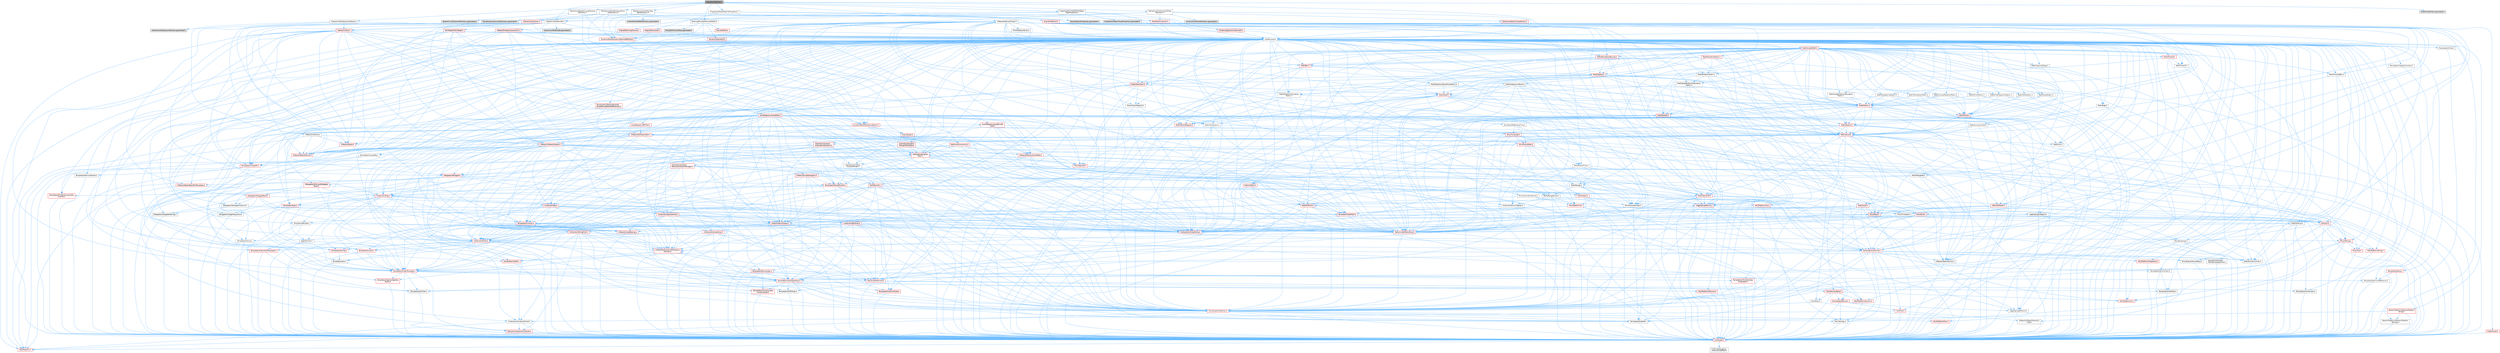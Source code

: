 digraph "DrawPolyPathTool.h"
{
 // INTERACTIVE_SVG=YES
 // LATEX_PDF_SIZE
  bgcolor="transparent";
  edge [fontname=Helvetica,fontsize=10,labelfontname=Helvetica,labelfontsize=10];
  node [fontname=Helvetica,fontsize=10,shape=box,height=0.2,width=0.4];
  Node1 [id="Node000001",label="DrawPolyPathTool.h",height=0.2,width=0.4,color="gray40", fillcolor="grey60", style="filled", fontcolor="black",tooltip=" "];
  Node1 -> Node2 [id="edge1_Node000001_Node000002",color="steelblue1",style="solid",tooltip=" "];
  Node2 [id="Node000002",label="CoreMinimal.h",height=0.2,width=0.4,color="grey40", fillcolor="white", style="filled",URL="$d7/d67/CoreMinimal_8h.html",tooltip=" "];
  Node2 -> Node3 [id="edge2_Node000002_Node000003",color="steelblue1",style="solid",tooltip=" "];
  Node3 [id="Node000003",label="CoreTypes.h",height=0.2,width=0.4,color="red", fillcolor="#FFF0F0", style="filled",URL="$dc/dec/CoreTypes_8h.html",tooltip=" "];
  Node3 -> Node4 [id="edge3_Node000003_Node000004",color="steelblue1",style="solid",tooltip=" "];
  Node4 [id="Node000004",label="HAL/Platform.h",height=0.2,width=0.4,color="red", fillcolor="#FFF0F0", style="filled",URL="$d9/dd0/Platform_8h.html",tooltip=" "];
  Node3 -> Node14 [id="edge4_Node000003_Node000014",color="steelblue1",style="solid",tooltip=" "];
  Node14 [id="Node000014",label="ProfilingDebugging\l/UMemoryDefines.h",height=0.2,width=0.4,color="grey40", fillcolor="white", style="filled",URL="$d2/da2/UMemoryDefines_8h.html",tooltip=" "];
  Node2 -> Node17 [id="edge5_Node000002_Node000017",color="steelblue1",style="solid",tooltip=" "];
  Node17 [id="Node000017",label="CoreFwd.h",height=0.2,width=0.4,color="red", fillcolor="#FFF0F0", style="filled",URL="$d1/d1e/CoreFwd_8h.html",tooltip=" "];
  Node17 -> Node3 [id="edge6_Node000017_Node000003",color="steelblue1",style="solid",tooltip=" "];
  Node17 -> Node18 [id="edge7_Node000017_Node000018",color="steelblue1",style="solid",tooltip=" "];
  Node18 [id="Node000018",label="Containers/ContainersFwd.h",height=0.2,width=0.4,color="grey40", fillcolor="white", style="filled",URL="$d4/d0a/ContainersFwd_8h.html",tooltip=" "];
  Node18 -> Node4 [id="edge8_Node000018_Node000004",color="steelblue1",style="solid",tooltip=" "];
  Node18 -> Node3 [id="edge9_Node000018_Node000003",color="steelblue1",style="solid",tooltip=" "];
  Node18 -> Node19 [id="edge10_Node000018_Node000019",color="steelblue1",style="solid",tooltip=" "];
  Node19 [id="Node000019",label="Traits/IsContiguousContainer.h",height=0.2,width=0.4,color="red", fillcolor="#FFF0F0", style="filled",URL="$d5/d3c/IsContiguousContainer_8h.html",tooltip=" "];
  Node19 -> Node3 [id="edge11_Node000019_Node000003",color="steelblue1",style="solid",tooltip=" "];
  Node17 -> Node23 [id="edge12_Node000017_Node000023",color="steelblue1",style="solid",tooltip=" "];
  Node23 [id="Node000023",label="UObject/UObjectHierarchy\lFwd.h",height=0.2,width=0.4,color="grey40", fillcolor="white", style="filled",URL="$d3/d13/UObjectHierarchyFwd_8h.html",tooltip=" "];
  Node2 -> Node23 [id="edge13_Node000002_Node000023",color="steelblue1",style="solid",tooltip=" "];
  Node2 -> Node18 [id="edge14_Node000002_Node000018",color="steelblue1",style="solid",tooltip=" "];
  Node2 -> Node24 [id="edge15_Node000002_Node000024",color="steelblue1",style="solid",tooltip=" "];
  Node24 [id="Node000024",label="Misc/VarArgs.h",height=0.2,width=0.4,color="grey40", fillcolor="white", style="filled",URL="$d5/d6f/VarArgs_8h.html",tooltip=" "];
  Node24 -> Node3 [id="edge16_Node000024_Node000003",color="steelblue1",style="solid",tooltip=" "];
  Node2 -> Node25 [id="edge17_Node000002_Node000025",color="steelblue1",style="solid",tooltip=" "];
  Node25 [id="Node000025",label="Logging/LogVerbosity.h",height=0.2,width=0.4,color="grey40", fillcolor="white", style="filled",URL="$d2/d8f/LogVerbosity_8h.html",tooltip=" "];
  Node25 -> Node3 [id="edge18_Node000025_Node000003",color="steelblue1",style="solid",tooltip=" "];
  Node2 -> Node26 [id="edge19_Node000002_Node000026",color="steelblue1",style="solid",tooltip=" "];
  Node26 [id="Node000026",label="Misc/OutputDevice.h",height=0.2,width=0.4,color="red", fillcolor="#FFF0F0", style="filled",URL="$d7/d32/OutputDevice_8h.html",tooltip=" "];
  Node26 -> Node17 [id="edge20_Node000026_Node000017",color="steelblue1",style="solid",tooltip=" "];
  Node26 -> Node3 [id="edge21_Node000026_Node000003",color="steelblue1",style="solid",tooltip=" "];
  Node26 -> Node25 [id="edge22_Node000026_Node000025",color="steelblue1",style="solid",tooltip=" "];
  Node26 -> Node24 [id="edge23_Node000026_Node000024",color="steelblue1",style="solid",tooltip=" "];
  Node2 -> Node32 [id="edge24_Node000002_Node000032",color="steelblue1",style="solid",tooltip=" "];
  Node32 [id="Node000032",label="HAL/PlatformCrt.h",height=0.2,width=0.4,color="red", fillcolor="#FFF0F0", style="filled",URL="$d8/d75/PlatformCrt_8h.html",tooltip=" "];
  Node2 -> Node42 [id="edge25_Node000002_Node000042",color="steelblue1",style="solid",tooltip=" "];
  Node42 [id="Node000042",label="HAL/PlatformMisc.h",height=0.2,width=0.4,color="red", fillcolor="#FFF0F0", style="filled",URL="$d0/df5/PlatformMisc_8h.html",tooltip=" "];
  Node42 -> Node3 [id="edge26_Node000042_Node000003",color="steelblue1",style="solid",tooltip=" "];
  Node2 -> Node61 [id="edge27_Node000002_Node000061",color="steelblue1",style="solid",tooltip=" "];
  Node61 [id="Node000061",label="Misc/AssertionMacros.h",height=0.2,width=0.4,color="red", fillcolor="#FFF0F0", style="filled",URL="$d0/dfa/AssertionMacros_8h.html",tooltip=" "];
  Node61 -> Node3 [id="edge28_Node000061_Node000003",color="steelblue1",style="solid",tooltip=" "];
  Node61 -> Node4 [id="edge29_Node000061_Node000004",color="steelblue1",style="solid",tooltip=" "];
  Node61 -> Node42 [id="edge30_Node000061_Node000042",color="steelblue1",style="solid",tooltip=" "];
  Node61 -> Node62 [id="edge31_Node000061_Node000062",color="steelblue1",style="solid",tooltip=" "];
  Node62 [id="Node000062",label="Templates/EnableIf.h",height=0.2,width=0.4,color="grey40", fillcolor="white", style="filled",URL="$d7/d60/EnableIf_8h.html",tooltip=" "];
  Node62 -> Node3 [id="edge32_Node000062_Node000003",color="steelblue1",style="solid",tooltip=" "];
  Node61 -> Node24 [id="edge33_Node000061_Node000024",color="steelblue1",style="solid",tooltip=" "];
  Node2 -> Node70 [id="edge34_Node000002_Node000070",color="steelblue1",style="solid",tooltip=" "];
  Node70 [id="Node000070",label="Templates/IsPointer.h",height=0.2,width=0.4,color="grey40", fillcolor="white", style="filled",URL="$d7/d05/IsPointer_8h.html",tooltip=" "];
  Node70 -> Node3 [id="edge35_Node000070_Node000003",color="steelblue1",style="solid",tooltip=" "];
  Node2 -> Node71 [id="edge36_Node000002_Node000071",color="steelblue1",style="solid",tooltip=" "];
  Node71 [id="Node000071",label="HAL/PlatformMemory.h",height=0.2,width=0.4,color="red", fillcolor="#FFF0F0", style="filled",URL="$de/d68/PlatformMemory_8h.html",tooltip=" "];
  Node71 -> Node3 [id="edge37_Node000071_Node000003",color="steelblue1",style="solid",tooltip=" "];
  Node2 -> Node54 [id="edge38_Node000002_Node000054",color="steelblue1",style="solid",tooltip=" "];
  Node54 [id="Node000054",label="HAL/PlatformAtomics.h",height=0.2,width=0.4,color="red", fillcolor="#FFF0F0", style="filled",URL="$d3/d36/PlatformAtomics_8h.html",tooltip=" "];
  Node54 -> Node3 [id="edge39_Node000054_Node000003",color="steelblue1",style="solid",tooltip=" "];
  Node2 -> Node76 [id="edge40_Node000002_Node000076",color="steelblue1",style="solid",tooltip=" "];
  Node76 [id="Node000076",label="Misc/Exec.h",height=0.2,width=0.4,color="grey40", fillcolor="white", style="filled",URL="$de/ddb/Exec_8h.html",tooltip=" "];
  Node76 -> Node3 [id="edge41_Node000076_Node000003",color="steelblue1",style="solid",tooltip=" "];
  Node76 -> Node61 [id="edge42_Node000076_Node000061",color="steelblue1",style="solid",tooltip=" "];
  Node2 -> Node77 [id="edge43_Node000002_Node000077",color="steelblue1",style="solid",tooltip=" "];
  Node77 [id="Node000077",label="HAL/MemoryBase.h",height=0.2,width=0.4,color="red", fillcolor="#FFF0F0", style="filled",URL="$d6/d9f/MemoryBase_8h.html",tooltip=" "];
  Node77 -> Node3 [id="edge44_Node000077_Node000003",color="steelblue1",style="solid",tooltip=" "];
  Node77 -> Node54 [id="edge45_Node000077_Node000054",color="steelblue1",style="solid",tooltip=" "];
  Node77 -> Node32 [id="edge46_Node000077_Node000032",color="steelblue1",style="solid",tooltip=" "];
  Node77 -> Node76 [id="edge47_Node000077_Node000076",color="steelblue1",style="solid",tooltip=" "];
  Node77 -> Node26 [id="edge48_Node000077_Node000026",color="steelblue1",style="solid",tooltip=" "];
  Node2 -> Node87 [id="edge49_Node000002_Node000087",color="steelblue1",style="solid",tooltip=" "];
  Node87 [id="Node000087",label="HAL/UnrealMemory.h",height=0.2,width=0.4,color="red", fillcolor="#FFF0F0", style="filled",URL="$d9/d96/UnrealMemory_8h.html",tooltip=" "];
  Node87 -> Node3 [id="edge50_Node000087_Node000003",color="steelblue1",style="solid",tooltip=" "];
  Node87 -> Node77 [id="edge51_Node000087_Node000077",color="steelblue1",style="solid",tooltip=" "];
  Node87 -> Node71 [id="edge52_Node000087_Node000071",color="steelblue1",style="solid",tooltip=" "];
  Node87 -> Node70 [id="edge53_Node000087_Node000070",color="steelblue1",style="solid",tooltip=" "];
  Node2 -> Node89 [id="edge54_Node000002_Node000089",color="steelblue1",style="solid",tooltip=" "];
  Node89 [id="Node000089",label="Templates/IsArithmetic.h",height=0.2,width=0.4,color="grey40", fillcolor="white", style="filled",URL="$d2/d5d/IsArithmetic_8h.html",tooltip=" "];
  Node89 -> Node3 [id="edge55_Node000089_Node000003",color="steelblue1",style="solid",tooltip=" "];
  Node2 -> Node83 [id="edge56_Node000002_Node000083",color="steelblue1",style="solid",tooltip=" "];
  Node83 [id="Node000083",label="Templates/AndOrNot.h",height=0.2,width=0.4,color="grey40", fillcolor="white", style="filled",URL="$db/d0a/AndOrNot_8h.html",tooltip=" "];
  Node83 -> Node3 [id="edge57_Node000083_Node000003",color="steelblue1",style="solid",tooltip=" "];
  Node2 -> Node90 [id="edge58_Node000002_Node000090",color="steelblue1",style="solid",tooltip=" "];
  Node90 [id="Node000090",label="Templates/IsPODType.h",height=0.2,width=0.4,color="grey40", fillcolor="white", style="filled",URL="$d7/db1/IsPODType_8h.html",tooltip=" "];
  Node90 -> Node3 [id="edge59_Node000090_Node000003",color="steelblue1",style="solid",tooltip=" "];
  Node2 -> Node91 [id="edge60_Node000002_Node000091",color="steelblue1",style="solid",tooltip=" "];
  Node91 [id="Node000091",label="Templates/IsUECoreType.h",height=0.2,width=0.4,color="red", fillcolor="#FFF0F0", style="filled",URL="$d1/db8/IsUECoreType_8h.html",tooltip=" "];
  Node91 -> Node3 [id="edge61_Node000091_Node000003",color="steelblue1",style="solid",tooltip=" "];
  Node2 -> Node84 [id="edge62_Node000002_Node000084",color="steelblue1",style="solid",tooltip=" "];
  Node84 [id="Node000084",label="Templates/IsTriviallyCopy\lConstructible.h",height=0.2,width=0.4,color="red", fillcolor="#FFF0F0", style="filled",URL="$d3/d78/IsTriviallyCopyConstructible_8h.html",tooltip=" "];
  Node84 -> Node3 [id="edge63_Node000084_Node000003",color="steelblue1",style="solid",tooltip=" "];
  Node2 -> Node92 [id="edge64_Node000002_Node000092",color="steelblue1",style="solid",tooltip=" "];
  Node92 [id="Node000092",label="Templates/UnrealTypeTraits.h",height=0.2,width=0.4,color="red", fillcolor="#FFF0F0", style="filled",URL="$d2/d2d/UnrealTypeTraits_8h.html",tooltip=" "];
  Node92 -> Node3 [id="edge65_Node000092_Node000003",color="steelblue1",style="solid",tooltip=" "];
  Node92 -> Node70 [id="edge66_Node000092_Node000070",color="steelblue1",style="solid",tooltip=" "];
  Node92 -> Node61 [id="edge67_Node000092_Node000061",color="steelblue1",style="solid",tooltip=" "];
  Node92 -> Node83 [id="edge68_Node000092_Node000083",color="steelblue1",style="solid",tooltip=" "];
  Node92 -> Node62 [id="edge69_Node000092_Node000062",color="steelblue1",style="solid",tooltip=" "];
  Node92 -> Node89 [id="edge70_Node000092_Node000089",color="steelblue1",style="solid",tooltip=" "];
  Node92 -> Node90 [id="edge71_Node000092_Node000090",color="steelblue1",style="solid",tooltip=" "];
  Node92 -> Node91 [id="edge72_Node000092_Node000091",color="steelblue1",style="solid",tooltip=" "];
  Node92 -> Node84 [id="edge73_Node000092_Node000084",color="steelblue1",style="solid",tooltip=" "];
  Node2 -> Node62 [id="edge74_Node000002_Node000062",color="steelblue1",style="solid",tooltip=" "];
  Node2 -> Node94 [id="edge75_Node000002_Node000094",color="steelblue1",style="solid",tooltip=" "];
  Node94 [id="Node000094",label="Templates/RemoveReference.h",height=0.2,width=0.4,color="grey40", fillcolor="white", style="filled",URL="$da/dbe/RemoveReference_8h.html",tooltip=" "];
  Node94 -> Node3 [id="edge76_Node000094_Node000003",color="steelblue1",style="solid",tooltip=" "];
  Node2 -> Node95 [id="edge77_Node000002_Node000095",color="steelblue1",style="solid",tooltip=" "];
  Node95 [id="Node000095",label="Templates/IntegralConstant.h",height=0.2,width=0.4,color="grey40", fillcolor="white", style="filled",URL="$db/d1b/IntegralConstant_8h.html",tooltip=" "];
  Node95 -> Node3 [id="edge78_Node000095_Node000003",color="steelblue1",style="solid",tooltip=" "];
  Node2 -> Node96 [id="edge79_Node000002_Node000096",color="steelblue1",style="solid",tooltip=" "];
  Node96 [id="Node000096",label="Templates/IsClass.h",height=0.2,width=0.4,color="grey40", fillcolor="white", style="filled",URL="$db/dcb/IsClass_8h.html",tooltip=" "];
  Node96 -> Node3 [id="edge80_Node000096_Node000003",color="steelblue1",style="solid",tooltip=" "];
  Node2 -> Node97 [id="edge81_Node000002_Node000097",color="steelblue1",style="solid",tooltip=" "];
  Node97 [id="Node000097",label="Templates/TypeCompatible\lBytes.h",height=0.2,width=0.4,color="red", fillcolor="#FFF0F0", style="filled",URL="$df/d0a/TypeCompatibleBytes_8h.html",tooltip=" "];
  Node97 -> Node3 [id="edge82_Node000097_Node000003",color="steelblue1",style="solid",tooltip=" "];
  Node2 -> Node19 [id="edge83_Node000002_Node000019",color="steelblue1",style="solid",tooltip=" "];
  Node2 -> Node98 [id="edge84_Node000002_Node000098",color="steelblue1",style="solid",tooltip=" "];
  Node98 [id="Node000098",label="Templates/UnrealTemplate.h",height=0.2,width=0.4,color="red", fillcolor="#FFF0F0", style="filled",URL="$d4/d24/UnrealTemplate_8h.html",tooltip=" "];
  Node98 -> Node3 [id="edge85_Node000098_Node000003",color="steelblue1",style="solid",tooltip=" "];
  Node98 -> Node70 [id="edge86_Node000098_Node000070",color="steelblue1",style="solid",tooltip=" "];
  Node98 -> Node87 [id="edge87_Node000098_Node000087",color="steelblue1",style="solid",tooltip=" "];
  Node98 -> Node92 [id="edge88_Node000098_Node000092",color="steelblue1",style="solid",tooltip=" "];
  Node98 -> Node94 [id="edge89_Node000098_Node000094",color="steelblue1",style="solid",tooltip=" "];
  Node98 -> Node97 [id="edge90_Node000098_Node000097",color="steelblue1",style="solid",tooltip=" "];
  Node98 -> Node19 [id="edge91_Node000098_Node000019",color="steelblue1",style="solid",tooltip=" "];
  Node2 -> Node47 [id="edge92_Node000002_Node000047",color="steelblue1",style="solid",tooltip=" "];
  Node47 [id="Node000047",label="Math/NumericLimits.h",height=0.2,width=0.4,color="grey40", fillcolor="white", style="filled",URL="$df/d1b/NumericLimits_8h.html",tooltip=" "];
  Node47 -> Node3 [id="edge93_Node000047_Node000003",color="steelblue1",style="solid",tooltip=" "];
  Node2 -> Node102 [id="edge94_Node000002_Node000102",color="steelblue1",style="solid",tooltip=" "];
  Node102 [id="Node000102",label="HAL/PlatformMath.h",height=0.2,width=0.4,color="red", fillcolor="#FFF0F0", style="filled",URL="$dc/d53/PlatformMath_8h.html",tooltip=" "];
  Node102 -> Node3 [id="edge95_Node000102_Node000003",color="steelblue1",style="solid",tooltip=" "];
  Node2 -> Node85 [id="edge96_Node000002_Node000085",color="steelblue1",style="solid",tooltip=" "];
  Node85 [id="Node000085",label="Templates/IsTriviallyCopy\lAssignable.h",height=0.2,width=0.4,color="red", fillcolor="#FFF0F0", style="filled",URL="$d2/df2/IsTriviallyCopyAssignable_8h.html",tooltip=" "];
  Node85 -> Node3 [id="edge97_Node000085_Node000003",color="steelblue1",style="solid",tooltip=" "];
  Node2 -> Node110 [id="edge98_Node000002_Node000110",color="steelblue1",style="solid",tooltip=" "];
  Node110 [id="Node000110",label="Templates/MemoryOps.h",height=0.2,width=0.4,color="red", fillcolor="#FFF0F0", style="filled",URL="$db/dea/MemoryOps_8h.html",tooltip=" "];
  Node110 -> Node3 [id="edge99_Node000110_Node000003",color="steelblue1",style="solid",tooltip=" "];
  Node110 -> Node87 [id="edge100_Node000110_Node000087",color="steelblue1",style="solid",tooltip=" "];
  Node110 -> Node85 [id="edge101_Node000110_Node000085",color="steelblue1",style="solid",tooltip=" "];
  Node110 -> Node84 [id="edge102_Node000110_Node000084",color="steelblue1",style="solid",tooltip=" "];
  Node110 -> Node92 [id="edge103_Node000110_Node000092",color="steelblue1",style="solid",tooltip=" "];
  Node2 -> Node111 [id="edge104_Node000002_Node000111",color="steelblue1",style="solid",tooltip=" "];
  Node111 [id="Node000111",label="Containers/ContainerAllocation\lPolicies.h",height=0.2,width=0.4,color="red", fillcolor="#FFF0F0", style="filled",URL="$d7/dff/ContainerAllocationPolicies_8h.html",tooltip=" "];
  Node111 -> Node3 [id="edge105_Node000111_Node000003",color="steelblue1",style="solid",tooltip=" "];
  Node111 -> Node111 [id="edge106_Node000111_Node000111",color="steelblue1",style="solid",tooltip=" "];
  Node111 -> Node102 [id="edge107_Node000111_Node000102",color="steelblue1",style="solid",tooltip=" "];
  Node111 -> Node87 [id="edge108_Node000111_Node000087",color="steelblue1",style="solid",tooltip=" "];
  Node111 -> Node47 [id="edge109_Node000111_Node000047",color="steelblue1",style="solid",tooltip=" "];
  Node111 -> Node61 [id="edge110_Node000111_Node000061",color="steelblue1",style="solid",tooltip=" "];
  Node111 -> Node110 [id="edge111_Node000111_Node000110",color="steelblue1",style="solid",tooltip=" "];
  Node111 -> Node97 [id="edge112_Node000111_Node000097",color="steelblue1",style="solid",tooltip=" "];
  Node2 -> Node114 [id="edge113_Node000002_Node000114",color="steelblue1",style="solid",tooltip=" "];
  Node114 [id="Node000114",label="Templates/IsEnumClass.h",height=0.2,width=0.4,color="grey40", fillcolor="white", style="filled",URL="$d7/d15/IsEnumClass_8h.html",tooltip=" "];
  Node114 -> Node3 [id="edge114_Node000114_Node000003",color="steelblue1",style="solid",tooltip=" "];
  Node114 -> Node83 [id="edge115_Node000114_Node000083",color="steelblue1",style="solid",tooltip=" "];
  Node2 -> Node115 [id="edge116_Node000002_Node000115",color="steelblue1",style="solid",tooltip=" "];
  Node115 [id="Node000115",label="HAL/PlatformProperties.h",height=0.2,width=0.4,color="red", fillcolor="#FFF0F0", style="filled",URL="$d9/db0/PlatformProperties_8h.html",tooltip=" "];
  Node115 -> Node3 [id="edge117_Node000115_Node000003",color="steelblue1",style="solid",tooltip=" "];
  Node2 -> Node118 [id="edge118_Node000002_Node000118",color="steelblue1",style="solid",tooltip=" "];
  Node118 [id="Node000118",label="Misc/EngineVersionBase.h",height=0.2,width=0.4,color="grey40", fillcolor="white", style="filled",URL="$d5/d2b/EngineVersionBase_8h.html",tooltip=" "];
  Node118 -> Node3 [id="edge119_Node000118_Node000003",color="steelblue1",style="solid",tooltip=" "];
  Node2 -> Node119 [id="edge120_Node000002_Node000119",color="steelblue1",style="solid",tooltip=" "];
  Node119 [id="Node000119",label="Internationalization\l/TextNamespaceFwd.h",height=0.2,width=0.4,color="grey40", fillcolor="white", style="filled",URL="$d8/d97/TextNamespaceFwd_8h.html",tooltip=" "];
  Node119 -> Node3 [id="edge121_Node000119_Node000003",color="steelblue1",style="solid",tooltip=" "];
  Node2 -> Node120 [id="edge122_Node000002_Node000120",color="steelblue1",style="solid",tooltip=" "];
  Node120 [id="Node000120",label="Serialization/Archive.h",height=0.2,width=0.4,color="red", fillcolor="#FFF0F0", style="filled",URL="$d7/d3b/Archive_8h.html",tooltip=" "];
  Node120 -> Node17 [id="edge123_Node000120_Node000017",color="steelblue1",style="solid",tooltip=" "];
  Node120 -> Node3 [id="edge124_Node000120_Node000003",color="steelblue1",style="solid",tooltip=" "];
  Node120 -> Node115 [id="edge125_Node000120_Node000115",color="steelblue1",style="solid",tooltip=" "];
  Node120 -> Node119 [id="edge126_Node000120_Node000119",color="steelblue1",style="solid",tooltip=" "];
  Node120 -> Node61 [id="edge127_Node000120_Node000061",color="steelblue1",style="solid",tooltip=" "];
  Node120 -> Node118 [id="edge128_Node000120_Node000118",color="steelblue1",style="solid",tooltip=" "];
  Node120 -> Node24 [id="edge129_Node000120_Node000024",color="steelblue1",style="solid",tooltip=" "];
  Node120 -> Node62 [id="edge130_Node000120_Node000062",color="steelblue1",style="solid",tooltip=" "];
  Node120 -> Node114 [id="edge131_Node000120_Node000114",color="steelblue1",style="solid",tooltip=" "];
  Node120 -> Node98 [id="edge132_Node000120_Node000098",color="steelblue1",style="solid",tooltip=" "];
  Node120 -> Node123 [id="edge133_Node000120_Node000123",color="steelblue1",style="solid",tooltip=" "];
  Node123 [id="Node000123",label="UObject/ObjectVersion.h",height=0.2,width=0.4,color="grey40", fillcolor="white", style="filled",URL="$da/d63/ObjectVersion_8h.html",tooltip=" "];
  Node123 -> Node3 [id="edge134_Node000123_Node000003",color="steelblue1",style="solid",tooltip=" "];
  Node2 -> Node124 [id="edge135_Node000002_Node000124",color="steelblue1",style="solid",tooltip=" "];
  Node124 [id="Node000124",label="Templates/Less.h",height=0.2,width=0.4,color="grey40", fillcolor="white", style="filled",URL="$de/dc8/Less_8h.html",tooltip=" "];
  Node124 -> Node3 [id="edge136_Node000124_Node000003",color="steelblue1",style="solid",tooltip=" "];
  Node124 -> Node98 [id="edge137_Node000124_Node000098",color="steelblue1",style="solid",tooltip=" "];
  Node2 -> Node125 [id="edge138_Node000002_Node000125",color="steelblue1",style="solid",tooltip=" "];
  Node125 [id="Node000125",label="Templates/Sorting.h",height=0.2,width=0.4,color="red", fillcolor="#FFF0F0", style="filled",URL="$d3/d9e/Sorting_8h.html",tooltip=" "];
  Node125 -> Node3 [id="edge139_Node000125_Node000003",color="steelblue1",style="solid",tooltip=" "];
  Node125 -> Node102 [id="edge140_Node000125_Node000102",color="steelblue1",style="solid",tooltip=" "];
  Node125 -> Node124 [id="edge141_Node000125_Node000124",color="steelblue1",style="solid",tooltip=" "];
  Node2 -> Node136 [id="edge142_Node000002_Node000136",color="steelblue1",style="solid",tooltip=" "];
  Node136 [id="Node000136",label="Misc/Char.h",height=0.2,width=0.4,color="red", fillcolor="#FFF0F0", style="filled",URL="$d0/d58/Char_8h.html",tooltip=" "];
  Node136 -> Node3 [id="edge143_Node000136_Node000003",color="steelblue1",style="solid",tooltip=" "];
  Node2 -> Node139 [id="edge144_Node000002_Node000139",color="steelblue1",style="solid",tooltip=" "];
  Node139 [id="Node000139",label="GenericPlatform/GenericPlatform\lStricmp.h",height=0.2,width=0.4,color="grey40", fillcolor="white", style="filled",URL="$d2/d86/GenericPlatformStricmp_8h.html",tooltip=" "];
  Node139 -> Node3 [id="edge145_Node000139_Node000003",color="steelblue1",style="solid",tooltip=" "];
  Node2 -> Node140 [id="edge146_Node000002_Node000140",color="steelblue1",style="solid",tooltip=" "];
  Node140 [id="Node000140",label="GenericPlatform/GenericPlatform\lString.h",height=0.2,width=0.4,color="red", fillcolor="#FFF0F0", style="filled",URL="$dd/d20/GenericPlatformString_8h.html",tooltip=" "];
  Node140 -> Node3 [id="edge147_Node000140_Node000003",color="steelblue1",style="solid",tooltip=" "];
  Node140 -> Node139 [id="edge148_Node000140_Node000139",color="steelblue1",style="solid",tooltip=" "];
  Node140 -> Node62 [id="edge149_Node000140_Node000062",color="steelblue1",style="solid",tooltip=" "];
  Node2 -> Node73 [id="edge150_Node000002_Node000073",color="steelblue1",style="solid",tooltip=" "];
  Node73 [id="Node000073",label="HAL/PlatformString.h",height=0.2,width=0.4,color="red", fillcolor="#FFF0F0", style="filled",URL="$db/db5/PlatformString_8h.html",tooltip=" "];
  Node73 -> Node3 [id="edge151_Node000073_Node000003",color="steelblue1",style="solid",tooltip=" "];
  Node2 -> Node143 [id="edge152_Node000002_Node000143",color="steelblue1",style="solid",tooltip=" "];
  Node143 [id="Node000143",label="Misc/CString.h",height=0.2,width=0.4,color="red", fillcolor="#FFF0F0", style="filled",URL="$d2/d49/CString_8h.html",tooltip=" "];
  Node143 -> Node3 [id="edge153_Node000143_Node000003",color="steelblue1",style="solid",tooltip=" "];
  Node143 -> Node32 [id="edge154_Node000143_Node000032",color="steelblue1",style="solid",tooltip=" "];
  Node143 -> Node73 [id="edge155_Node000143_Node000073",color="steelblue1",style="solid",tooltip=" "];
  Node143 -> Node61 [id="edge156_Node000143_Node000061",color="steelblue1",style="solid",tooltip=" "];
  Node143 -> Node136 [id="edge157_Node000143_Node000136",color="steelblue1",style="solid",tooltip=" "];
  Node143 -> Node24 [id="edge158_Node000143_Node000024",color="steelblue1",style="solid",tooltip=" "];
  Node2 -> Node144 [id="edge159_Node000002_Node000144",color="steelblue1",style="solid",tooltip=" "];
  Node144 [id="Node000144",label="Misc/Crc.h",height=0.2,width=0.4,color="red", fillcolor="#FFF0F0", style="filled",URL="$d4/dd2/Crc_8h.html",tooltip=" "];
  Node144 -> Node3 [id="edge160_Node000144_Node000003",color="steelblue1",style="solid",tooltip=" "];
  Node144 -> Node73 [id="edge161_Node000144_Node000073",color="steelblue1",style="solid",tooltip=" "];
  Node144 -> Node61 [id="edge162_Node000144_Node000061",color="steelblue1",style="solid",tooltip=" "];
  Node144 -> Node143 [id="edge163_Node000144_Node000143",color="steelblue1",style="solid",tooltip=" "];
  Node144 -> Node136 [id="edge164_Node000144_Node000136",color="steelblue1",style="solid",tooltip=" "];
  Node144 -> Node92 [id="edge165_Node000144_Node000092",color="steelblue1",style="solid",tooltip=" "];
  Node2 -> Node135 [id="edge166_Node000002_Node000135",color="steelblue1",style="solid",tooltip=" "];
  Node135 [id="Node000135",label="Math/UnrealMathUtility.h",height=0.2,width=0.4,color="red", fillcolor="#FFF0F0", style="filled",URL="$db/db8/UnrealMathUtility_8h.html",tooltip=" "];
  Node135 -> Node3 [id="edge167_Node000135_Node000003",color="steelblue1",style="solid",tooltip=" "];
  Node135 -> Node61 [id="edge168_Node000135_Node000061",color="steelblue1",style="solid",tooltip=" "];
  Node135 -> Node102 [id="edge169_Node000135_Node000102",color="steelblue1",style="solid",tooltip=" "];
  Node2 -> Node145 [id="edge170_Node000002_Node000145",color="steelblue1",style="solid",tooltip=" "];
  Node145 [id="Node000145",label="Containers/UnrealString.h",height=0.2,width=0.4,color="red", fillcolor="#FFF0F0", style="filled",URL="$d5/dba/UnrealString_8h.html",tooltip=" "];
  Node2 -> Node149 [id="edge171_Node000002_Node000149",color="steelblue1",style="solid",tooltip=" "];
  Node149 [id="Node000149",label="Containers/Array.h",height=0.2,width=0.4,color="red", fillcolor="#FFF0F0", style="filled",URL="$df/dd0/Array_8h.html",tooltip=" "];
  Node149 -> Node3 [id="edge172_Node000149_Node000003",color="steelblue1",style="solid",tooltip=" "];
  Node149 -> Node61 [id="edge173_Node000149_Node000061",color="steelblue1",style="solid",tooltip=" "];
  Node149 -> Node87 [id="edge174_Node000149_Node000087",color="steelblue1",style="solid",tooltip=" "];
  Node149 -> Node92 [id="edge175_Node000149_Node000092",color="steelblue1",style="solid",tooltip=" "];
  Node149 -> Node98 [id="edge176_Node000149_Node000098",color="steelblue1",style="solid",tooltip=" "];
  Node149 -> Node111 [id="edge177_Node000149_Node000111",color="steelblue1",style="solid",tooltip=" "];
  Node149 -> Node120 [id="edge178_Node000149_Node000120",color="steelblue1",style="solid",tooltip=" "];
  Node149 -> Node128 [id="edge179_Node000149_Node000128",color="steelblue1",style="solid",tooltip=" "];
  Node128 [id="Node000128",label="Templates/Invoke.h",height=0.2,width=0.4,color="red", fillcolor="#FFF0F0", style="filled",URL="$d7/deb/Invoke_8h.html",tooltip=" "];
  Node128 -> Node3 [id="edge180_Node000128_Node000003",color="steelblue1",style="solid",tooltip=" "];
  Node128 -> Node98 [id="edge181_Node000128_Node000098",color="steelblue1",style="solid",tooltip=" "];
  Node149 -> Node124 [id="edge182_Node000149_Node000124",color="steelblue1",style="solid",tooltip=" "];
  Node149 -> Node125 [id="edge183_Node000149_Node000125",color="steelblue1",style="solid",tooltip=" "];
  Node149 -> Node172 [id="edge184_Node000149_Node000172",color="steelblue1",style="solid",tooltip=" "];
  Node172 [id="Node000172",label="Templates/AlignmentTemplates.h",height=0.2,width=0.4,color="red", fillcolor="#FFF0F0", style="filled",URL="$dd/d32/AlignmentTemplates_8h.html",tooltip=" "];
  Node172 -> Node3 [id="edge185_Node000172_Node000003",color="steelblue1",style="solid",tooltip=" "];
  Node172 -> Node70 [id="edge186_Node000172_Node000070",color="steelblue1",style="solid",tooltip=" "];
  Node2 -> Node173 [id="edge187_Node000002_Node000173",color="steelblue1",style="solid",tooltip=" "];
  Node173 [id="Node000173",label="Misc/FrameNumber.h",height=0.2,width=0.4,color="grey40", fillcolor="white", style="filled",URL="$dd/dbd/FrameNumber_8h.html",tooltip=" "];
  Node173 -> Node3 [id="edge188_Node000173_Node000003",color="steelblue1",style="solid",tooltip=" "];
  Node173 -> Node47 [id="edge189_Node000173_Node000047",color="steelblue1",style="solid",tooltip=" "];
  Node173 -> Node135 [id="edge190_Node000173_Node000135",color="steelblue1",style="solid",tooltip=" "];
  Node173 -> Node62 [id="edge191_Node000173_Node000062",color="steelblue1",style="solid",tooltip=" "];
  Node173 -> Node92 [id="edge192_Node000173_Node000092",color="steelblue1",style="solid",tooltip=" "];
  Node2 -> Node174 [id="edge193_Node000002_Node000174",color="steelblue1",style="solid",tooltip=" "];
  Node174 [id="Node000174",label="Misc/Timespan.h",height=0.2,width=0.4,color="grey40", fillcolor="white", style="filled",URL="$da/dd9/Timespan_8h.html",tooltip=" "];
  Node174 -> Node3 [id="edge194_Node000174_Node000003",color="steelblue1",style="solid",tooltip=" "];
  Node174 -> Node175 [id="edge195_Node000174_Node000175",color="steelblue1",style="solid",tooltip=" "];
  Node175 [id="Node000175",label="Math/Interval.h",height=0.2,width=0.4,color="grey40", fillcolor="white", style="filled",URL="$d1/d55/Interval_8h.html",tooltip=" "];
  Node175 -> Node3 [id="edge196_Node000175_Node000003",color="steelblue1",style="solid",tooltip=" "];
  Node175 -> Node89 [id="edge197_Node000175_Node000089",color="steelblue1",style="solid",tooltip=" "];
  Node175 -> Node92 [id="edge198_Node000175_Node000092",color="steelblue1",style="solid",tooltip=" "];
  Node175 -> Node47 [id="edge199_Node000175_Node000047",color="steelblue1",style="solid",tooltip=" "];
  Node175 -> Node135 [id="edge200_Node000175_Node000135",color="steelblue1",style="solid",tooltip=" "];
  Node174 -> Node135 [id="edge201_Node000174_Node000135",color="steelblue1",style="solid",tooltip=" "];
  Node174 -> Node61 [id="edge202_Node000174_Node000061",color="steelblue1",style="solid",tooltip=" "];
  Node2 -> Node176 [id="edge203_Node000002_Node000176",color="steelblue1",style="solid",tooltip=" "];
  Node176 [id="Node000176",label="Containers/StringConv.h",height=0.2,width=0.4,color="red", fillcolor="#FFF0F0", style="filled",URL="$d3/ddf/StringConv_8h.html",tooltip=" "];
  Node176 -> Node3 [id="edge204_Node000176_Node000003",color="steelblue1",style="solid",tooltip=" "];
  Node176 -> Node61 [id="edge205_Node000176_Node000061",color="steelblue1",style="solid",tooltip=" "];
  Node176 -> Node111 [id="edge206_Node000176_Node000111",color="steelblue1",style="solid",tooltip=" "];
  Node176 -> Node149 [id="edge207_Node000176_Node000149",color="steelblue1",style="solid",tooltip=" "];
  Node176 -> Node143 [id="edge208_Node000176_Node000143",color="steelblue1",style="solid",tooltip=" "];
  Node176 -> Node177 [id="edge209_Node000176_Node000177",color="steelblue1",style="solid",tooltip=" "];
  Node177 [id="Node000177",label="Templates/IsArray.h",height=0.2,width=0.4,color="grey40", fillcolor="white", style="filled",URL="$d8/d8d/IsArray_8h.html",tooltip=" "];
  Node177 -> Node3 [id="edge210_Node000177_Node000003",color="steelblue1",style="solid",tooltip=" "];
  Node176 -> Node98 [id="edge211_Node000176_Node000098",color="steelblue1",style="solid",tooltip=" "];
  Node176 -> Node92 [id="edge212_Node000176_Node000092",color="steelblue1",style="solid",tooltip=" "];
  Node176 -> Node19 [id="edge213_Node000176_Node000019",color="steelblue1",style="solid",tooltip=" "];
  Node2 -> Node178 [id="edge214_Node000002_Node000178",color="steelblue1",style="solid",tooltip=" "];
  Node178 [id="Node000178",label="UObject/UnrealNames.h",height=0.2,width=0.4,color="red", fillcolor="#FFF0F0", style="filled",URL="$d8/db1/UnrealNames_8h.html",tooltip=" "];
  Node178 -> Node3 [id="edge215_Node000178_Node000003",color="steelblue1",style="solid",tooltip=" "];
  Node2 -> Node180 [id="edge216_Node000002_Node000180",color="steelblue1",style="solid",tooltip=" "];
  Node180 [id="Node000180",label="UObject/NameTypes.h",height=0.2,width=0.4,color="red", fillcolor="#FFF0F0", style="filled",URL="$d6/d35/NameTypes_8h.html",tooltip=" "];
  Node180 -> Node3 [id="edge217_Node000180_Node000003",color="steelblue1",style="solid",tooltip=" "];
  Node180 -> Node61 [id="edge218_Node000180_Node000061",color="steelblue1",style="solid",tooltip=" "];
  Node180 -> Node87 [id="edge219_Node000180_Node000087",color="steelblue1",style="solid",tooltip=" "];
  Node180 -> Node92 [id="edge220_Node000180_Node000092",color="steelblue1",style="solid",tooltip=" "];
  Node180 -> Node98 [id="edge221_Node000180_Node000098",color="steelblue1",style="solid",tooltip=" "];
  Node180 -> Node145 [id="edge222_Node000180_Node000145",color="steelblue1",style="solid",tooltip=" "];
  Node180 -> Node176 [id="edge223_Node000180_Node000176",color="steelblue1",style="solid",tooltip=" "];
  Node180 -> Node178 [id="edge224_Node000180_Node000178",color="steelblue1",style="solid",tooltip=" "];
  Node2 -> Node188 [id="edge225_Node000002_Node000188",color="steelblue1",style="solid",tooltip=" "];
  Node188 [id="Node000188",label="Misc/Parse.h",height=0.2,width=0.4,color="red", fillcolor="#FFF0F0", style="filled",URL="$dc/d71/Parse_8h.html",tooltip=" "];
  Node188 -> Node145 [id="edge226_Node000188_Node000145",color="steelblue1",style="solid",tooltip=" "];
  Node188 -> Node3 [id="edge227_Node000188_Node000003",color="steelblue1",style="solid",tooltip=" "];
  Node188 -> Node32 [id="edge228_Node000188_Node000032",color="steelblue1",style="solid",tooltip=" "];
  Node188 -> Node189 [id="edge229_Node000188_Node000189",color="steelblue1",style="solid",tooltip=" "];
  Node189 [id="Node000189",label="Templates/Function.h",height=0.2,width=0.4,color="red", fillcolor="#FFF0F0", style="filled",URL="$df/df5/Function_8h.html",tooltip=" "];
  Node189 -> Node3 [id="edge230_Node000189_Node000003",color="steelblue1",style="solid",tooltip=" "];
  Node189 -> Node61 [id="edge231_Node000189_Node000061",color="steelblue1",style="solid",tooltip=" "];
  Node189 -> Node87 [id="edge232_Node000189_Node000087",color="steelblue1",style="solid",tooltip=" "];
  Node189 -> Node92 [id="edge233_Node000189_Node000092",color="steelblue1",style="solid",tooltip=" "];
  Node189 -> Node128 [id="edge234_Node000189_Node000128",color="steelblue1",style="solid",tooltip=" "];
  Node189 -> Node98 [id="edge235_Node000189_Node000098",color="steelblue1",style="solid",tooltip=" "];
  Node189 -> Node135 [id="edge236_Node000189_Node000135",color="steelblue1",style="solid",tooltip=" "];
  Node2 -> Node172 [id="edge237_Node000002_Node000172",color="steelblue1",style="solid",tooltip=" "];
  Node2 -> Node191 [id="edge238_Node000002_Node000191",color="steelblue1",style="solid",tooltip=" "];
  Node191 [id="Node000191",label="Misc/StructBuilder.h",height=0.2,width=0.4,color="grey40", fillcolor="white", style="filled",URL="$d9/db3/StructBuilder_8h.html",tooltip=" "];
  Node191 -> Node3 [id="edge239_Node000191_Node000003",color="steelblue1",style="solid",tooltip=" "];
  Node191 -> Node135 [id="edge240_Node000191_Node000135",color="steelblue1",style="solid",tooltip=" "];
  Node191 -> Node172 [id="edge241_Node000191_Node000172",color="steelblue1",style="solid",tooltip=" "];
  Node2 -> Node104 [id="edge242_Node000002_Node000104",color="steelblue1",style="solid",tooltip=" "];
  Node104 [id="Node000104",label="Templates/Decay.h",height=0.2,width=0.4,color="red", fillcolor="#FFF0F0", style="filled",URL="$dd/d0f/Decay_8h.html",tooltip=" "];
  Node104 -> Node3 [id="edge243_Node000104_Node000003",color="steelblue1",style="solid",tooltip=" "];
  Node104 -> Node94 [id="edge244_Node000104_Node000094",color="steelblue1",style="solid",tooltip=" "];
  Node2 -> Node192 [id="edge245_Node000002_Node000192",color="steelblue1",style="solid",tooltip=" "];
  Node192 [id="Node000192",label="Templates/PointerIsConvertible\lFromTo.h",height=0.2,width=0.4,color="red", fillcolor="#FFF0F0", style="filled",URL="$d6/d65/PointerIsConvertibleFromTo_8h.html",tooltip=" "];
  Node192 -> Node3 [id="edge246_Node000192_Node000003",color="steelblue1",style="solid",tooltip=" "];
  Node2 -> Node128 [id="edge247_Node000002_Node000128",color="steelblue1",style="solid",tooltip=" "];
  Node2 -> Node189 [id="edge248_Node000002_Node000189",color="steelblue1",style="solid",tooltip=" "];
  Node2 -> Node161 [id="edge249_Node000002_Node000161",color="steelblue1",style="solid",tooltip=" "];
  Node161 [id="Node000161",label="Templates/TypeHash.h",height=0.2,width=0.4,color="red", fillcolor="#FFF0F0", style="filled",URL="$d1/d62/TypeHash_8h.html",tooltip=" "];
  Node161 -> Node3 [id="edge250_Node000161_Node000003",color="steelblue1",style="solid",tooltip=" "];
  Node161 -> Node144 [id="edge251_Node000161_Node000144",color="steelblue1",style="solid",tooltip=" "];
  Node2 -> Node193 [id="edge252_Node000002_Node000193",color="steelblue1",style="solid",tooltip=" "];
  Node193 [id="Node000193",label="Containers/ScriptArray.h",height=0.2,width=0.4,color="red", fillcolor="#FFF0F0", style="filled",URL="$dc/daf/ScriptArray_8h.html",tooltip=" "];
  Node193 -> Node3 [id="edge253_Node000193_Node000003",color="steelblue1",style="solid",tooltip=" "];
  Node193 -> Node61 [id="edge254_Node000193_Node000061",color="steelblue1",style="solid",tooltip=" "];
  Node193 -> Node87 [id="edge255_Node000193_Node000087",color="steelblue1",style="solid",tooltip=" "];
  Node193 -> Node111 [id="edge256_Node000193_Node000111",color="steelblue1",style="solid",tooltip=" "];
  Node193 -> Node149 [id="edge257_Node000193_Node000149",color="steelblue1",style="solid",tooltip=" "];
  Node2 -> Node194 [id="edge258_Node000002_Node000194",color="steelblue1",style="solid",tooltip=" "];
  Node194 [id="Node000194",label="Containers/BitArray.h",height=0.2,width=0.4,color="red", fillcolor="#FFF0F0", style="filled",URL="$d1/de4/BitArray_8h.html",tooltip=" "];
  Node194 -> Node111 [id="edge259_Node000194_Node000111",color="steelblue1",style="solid",tooltip=" "];
  Node194 -> Node3 [id="edge260_Node000194_Node000003",color="steelblue1",style="solid",tooltip=" "];
  Node194 -> Node54 [id="edge261_Node000194_Node000054",color="steelblue1",style="solid",tooltip=" "];
  Node194 -> Node87 [id="edge262_Node000194_Node000087",color="steelblue1",style="solid",tooltip=" "];
  Node194 -> Node135 [id="edge263_Node000194_Node000135",color="steelblue1",style="solid",tooltip=" "];
  Node194 -> Node61 [id="edge264_Node000194_Node000061",color="steelblue1",style="solid",tooltip=" "];
  Node194 -> Node120 [id="edge265_Node000194_Node000120",color="steelblue1",style="solid",tooltip=" "];
  Node194 -> Node62 [id="edge266_Node000194_Node000062",color="steelblue1",style="solid",tooltip=" "];
  Node194 -> Node128 [id="edge267_Node000194_Node000128",color="steelblue1",style="solid",tooltip=" "];
  Node194 -> Node98 [id="edge268_Node000194_Node000098",color="steelblue1",style="solid",tooltip=" "];
  Node194 -> Node92 [id="edge269_Node000194_Node000092",color="steelblue1",style="solid",tooltip=" "];
  Node2 -> Node195 [id="edge270_Node000002_Node000195",color="steelblue1",style="solid",tooltip=" "];
  Node195 [id="Node000195",label="Containers/SparseArray.h",height=0.2,width=0.4,color="red", fillcolor="#FFF0F0", style="filled",URL="$d5/dbf/SparseArray_8h.html",tooltip=" "];
  Node195 -> Node3 [id="edge271_Node000195_Node000003",color="steelblue1",style="solid",tooltip=" "];
  Node195 -> Node61 [id="edge272_Node000195_Node000061",color="steelblue1",style="solid",tooltip=" "];
  Node195 -> Node87 [id="edge273_Node000195_Node000087",color="steelblue1",style="solid",tooltip=" "];
  Node195 -> Node92 [id="edge274_Node000195_Node000092",color="steelblue1",style="solid",tooltip=" "];
  Node195 -> Node98 [id="edge275_Node000195_Node000098",color="steelblue1",style="solid",tooltip=" "];
  Node195 -> Node111 [id="edge276_Node000195_Node000111",color="steelblue1",style="solid",tooltip=" "];
  Node195 -> Node124 [id="edge277_Node000195_Node000124",color="steelblue1",style="solid",tooltip=" "];
  Node195 -> Node149 [id="edge278_Node000195_Node000149",color="steelblue1",style="solid",tooltip=" "];
  Node195 -> Node135 [id="edge279_Node000195_Node000135",color="steelblue1",style="solid",tooltip=" "];
  Node195 -> Node193 [id="edge280_Node000195_Node000193",color="steelblue1",style="solid",tooltip=" "];
  Node195 -> Node194 [id="edge281_Node000195_Node000194",color="steelblue1",style="solid",tooltip=" "];
  Node195 -> Node145 [id="edge282_Node000195_Node000145",color="steelblue1",style="solid",tooltip=" "];
  Node2 -> Node211 [id="edge283_Node000002_Node000211",color="steelblue1",style="solid",tooltip=" "];
  Node211 [id="Node000211",label="Containers/Set.h",height=0.2,width=0.4,color="red", fillcolor="#FFF0F0", style="filled",URL="$d4/d45/Set_8h.html",tooltip=" "];
  Node211 -> Node111 [id="edge284_Node000211_Node000111",color="steelblue1",style="solid",tooltip=" "];
  Node211 -> Node195 [id="edge285_Node000211_Node000195",color="steelblue1",style="solid",tooltip=" "];
  Node211 -> Node18 [id="edge286_Node000211_Node000018",color="steelblue1",style="solid",tooltip=" "];
  Node211 -> Node135 [id="edge287_Node000211_Node000135",color="steelblue1",style="solid",tooltip=" "];
  Node211 -> Node61 [id="edge288_Node000211_Node000061",color="steelblue1",style="solid",tooltip=" "];
  Node211 -> Node191 [id="edge289_Node000211_Node000191",color="steelblue1",style="solid",tooltip=" "];
  Node211 -> Node189 [id="edge290_Node000211_Node000189",color="steelblue1",style="solid",tooltip=" "];
  Node211 -> Node125 [id="edge291_Node000211_Node000125",color="steelblue1",style="solid",tooltip=" "];
  Node211 -> Node161 [id="edge292_Node000211_Node000161",color="steelblue1",style="solid",tooltip=" "];
  Node211 -> Node98 [id="edge293_Node000211_Node000098",color="steelblue1",style="solid",tooltip=" "];
  Node2 -> Node214 [id="edge294_Node000002_Node000214",color="steelblue1",style="solid",tooltip=" "];
  Node214 [id="Node000214",label="Algo/Reverse.h",height=0.2,width=0.4,color="grey40", fillcolor="white", style="filled",URL="$d5/d93/Reverse_8h.html",tooltip=" "];
  Node214 -> Node3 [id="edge295_Node000214_Node000003",color="steelblue1",style="solid",tooltip=" "];
  Node214 -> Node98 [id="edge296_Node000214_Node000098",color="steelblue1",style="solid",tooltip=" "];
  Node2 -> Node215 [id="edge297_Node000002_Node000215",color="steelblue1",style="solid",tooltip=" "];
  Node215 [id="Node000215",label="Containers/Map.h",height=0.2,width=0.4,color="red", fillcolor="#FFF0F0", style="filled",URL="$df/d79/Map_8h.html",tooltip=" "];
  Node215 -> Node3 [id="edge298_Node000215_Node000003",color="steelblue1",style="solid",tooltip=" "];
  Node215 -> Node214 [id="edge299_Node000215_Node000214",color="steelblue1",style="solid",tooltip=" "];
  Node215 -> Node211 [id="edge300_Node000215_Node000211",color="steelblue1",style="solid",tooltip=" "];
  Node215 -> Node145 [id="edge301_Node000215_Node000145",color="steelblue1",style="solid",tooltip=" "];
  Node215 -> Node61 [id="edge302_Node000215_Node000061",color="steelblue1",style="solid",tooltip=" "];
  Node215 -> Node191 [id="edge303_Node000215_Node000191",color="steelblue1",style="solid",tooltip=" "];
  Node215 -> Node189 [id="edge304_Node000215_Node000189",color="steelblue1",style="solid",tooltip=" "];
  Node215 -> Node125 [id="edge305_Node000215_Node000125",color="steelblue1",style="solid",tooltip=" "];
  Node215 -> Node216 [id="edge306_Node000215_Node000216",color="steelblue1",style="solid",tooltip=" "];
  Node216 [id="Node000216",label="Templates/Tuple.h",height=0.2,width=0.4,color="red", fillcolor="#FFF0F0", style="filled",URL="$d2/d4f/Tuple_8h.html",tooltip=" "];
  Node216 -> Node3 [id="edge307_Node000216_Node000003",color="steelblue1",style="solid",tooltip=" "];
  Node216 -> Node98 [id="edge308_Node000216_Node000098",color="steelblue1",style="solid",tooltip=" "];
  Node216 -> Node217 [id="edge309_Node000216_Node000217",color="steelblue1",style="solid",tooltip=" "];
  Node217 [id="Node000217",label="Delegates/IntegerSequence.h",height=0.2,width=0.4,color="grey40", fillcolor="white", style="filled",URL="$d2/dcc/IntegerSequence_8h.html",tooltip=" "];
  Node217 -> Node3 [id="edge310_Node000217_Node000003",color="steelblue1",style="solid",tooltip=" "];
  Node216 -> Node128 [id="edge311_Node000216_Node000128",color="steelblue1",style="solid",tooltip=" "];
  Node216 -> Node161 [id="edge312_Node000216_Node000161",color="steelblue1",style="solid",tooltip=" "];
  Node215 -> Node98 [id="edge313_Node000215_Node000098",color="steelblue1",style="solid",tooltip=" "];
  Node215 -> Node92 [id="edge314_Node000215_Node000092",color="steelblue1",style="solid",tooltip=" "];
  Node2 -> Node219 [id="edge315_Node000002_Node000219",color="steelblue1",style="solid",tooltip=" "];
  Node219 [id="Node000219",label="Math/IntPoint.h",height=0.2,width=0.4,color="red", fillcolor="#FFF0F0", style="filled",URL="$d3/df7/IntPoint_8h.html",tooltip=" "];
  Node219 -> Node3 [id="edge316_Node000219_Node000003",color="steelblue1",style="solid",tooltip=" "];
  Node219 -> Node61 [id="edge317_Node000219_Node000061",color="steelblue1",style="solid",tooltip=" "];
  Node219 -> Node188 [id="edge318_Node000219_Node000188",color="steelblue1",style="solid",tooltip=" "];
  Node219 -> Node135 [id="edge319_Node000219_Node000135",color="steelblue1",style="solid",tooltip=" "];
  Node219 -> Node145 [id="edge320_Node000219_Node000145",color="steelblue1",style="solid",tooltip=" "];
  Node219 -> Node161 [id="edge321_Node000219_Node000161",color="steelblue1",style="solid",tooltip=" "];
  Node2 -> Node221 [id="edge322_Node000002_Node000221",color="steelblue1",style="solid",tooltip=" "];
  Node221 [id="Node000221",label="Math/IntVector.h",height=0.2,width=0.4,color="red", fillcolor="#FFF0F0", style="filled",URL="$d7/d44/IntVector_8h.html",tooltip=" "];
  Node221 -> Node3 [id="edge323_Node000221_Node000003",color="steelblue1",style="solid",tooltip=" "];
  Node221 -> Node144 [id="edge324_Node000221_Node000144",color="steelblue1",style="solid",tooltip=" "];
  Node221 -> Node188 [id="edge325_Node000221_Node000188",color="steelblue1",style="solid",tooltip=" "];
  Node221 -> Node135 [id="edge326_Node000221_Node000135",color="steelblue1",style="solid",tooltip=" "];
  Node221 -> Node145 [id="edge327_Node000221_Node000145",color="steelblue1",style="solid",tooltip=" "];
  Node2 -> Node222 [id="edge328_Node000002_Node000222",color="steelblue1",style="solid",tooltip=" "];
  Node222 [id="Node000222",label="Logging/LogCategory.h",height=0.2,width=0.4,color="grey40", fillcolor="white", style="filled",URL="$d9/d36/LogCategory_8h.html",tooltip=" "];
  Node222 -> Node3 [id="edge329_Node000222_Node000003",color="steelblue1",style="solid",tooltip=" "];
  Node222 -> Node25 [id="edge330_Node000222_Node000025",color="steelblue1",style="solid",tooltip=" "];
  Node222 -> Node180 [id="edge331_Node000222_Node000180",color="steelblue1",style="solid",tooltip=" "];
  Node2 -> Node223 [id="edge332_Node000002_Node000223",color="steelblue1",style="solid",tooltip=" "];
  Node223 [id="Node000223",label="Logging/LogMacros.h",height=0.2,width=0.4,color="red", fillcolor="#FFF0F0", style="filled",URL="$d0/d16/LogMacros_8h.html",tooltip=" "];
  Node223 -> Node145 [id="edge333_Node000223_Node000145",color="steelblue1",style="solid",tooltip=" "];
  Node223 -> Node3 [id="edge334_Node000223_Node000003",color="steelblue1",style="solid",tooltip=" "];
  Node223 -> Node222 [id="edge335_Node000223_Node000222",color="steelblue1",style="solid",tooltip=" "];
  Node223 -> Node25 [id="edge336_Node000223_Node000025",color="steelblue1",style="solid",tooltip=" "];
  Node223 -> Node61 [id="edge337_Node000223_Node000061",color="steelblue1",style="solid",tooltip=" "];
  Node223 -> Node24 [id="edge338_Node000223_Node000024",color="steelblue1",style="solid",tooltip=" "];
  Node223 -> Node62 [id="edge339_Node000223_Node000062",color="steelblue1",style="solid",tooltip=" "];
  Node2 -> Node226 [id="edge340_Node000002_Node000226",color="steelblue1",style="solid",tooltip=" "];
  Node226 [id="Node000226",label="Math/Vector2D.h",height=0.2,width=0.4,color="red", fillcolor="#FFF0F0", style="filled",URL="$d3/db0/Vector2D_8h.html",tooltip=" "];
  Node226 -> Node3 [id="edge341_Node000226_Node000003",color="steelblue1",style="solid",tooltip=" "];
  Node226 -> Node61 [id="edge342_Node000226_Node000061",color="steelblue1",style="solid",tooltip=" "];
  Node226 -> Node144 [id="edge343_Node000226_Node000144",color="steelblue1",style="solid",tooltip=" "];
  Node226 -> Node135 [id="edge344_Node000226_Node000135",color="steelblue1",style="solid",tooltip=" "];
  Node226 -> Node145 [id="edge345_Node000226_Node000145",color="steelblue1",style="solid",tooltip=" "];
  Node226 -> Node188 [id="edge346_Node000226_Node000188",color="steelblue1",style="solid",tooltip=" "];
  Node226 -> Node219 [id="edge347_Node000226_Node000219",color="steelblue1",style="solid",tooltip=" "];
  Node226 -> Node223 [id="edge348_Node000226_Node000223",color="steelblue1",style="solid",tooltip=" "];
  Node2 -> Node230 [id="edge349_Node000002_Node000230",color="steelblue1",style="solid",tooltip=" "];
  Node230 [id="Node000230",label="Math/IntRect.h",height=0.2,width=0.4,color="red", fillcolor="#FFF0F0", style="filled",URL="$d7/d53/IntRect_8h.html",tooltip=" "];
  Node230 -> Node3 [id="edge350_Node000230_Node000003",color="steelblue1",style="solid",tooltip=" "];
  Node230 -> Node135 [id="edge351_Node000230_Node000135",color="steelblue1",style="solid",tooltip=" "];
  Node230 -> Node145 [id="edge352_Node000230_Node000145",color="steelblue1",style="solid",tooltip=" "];
  Node230 -> Node219 [id="edge353_Node000230_Node000219",color="steelblue1",style="solid",tooltip=" "];
  Node230 -> Node226 [id="edge354_Node000230_Node000226",color="steelblue1",style="solid",tooltip=" "];
  Node2 -> Node231 [id="edge355_Node000002_Node000231",color="steelblue1",style="solid",tooltip=" "];
  Node231 [id="Node000231",label="Misc/ByteSwap.h",height=0.2,width=0.4,color="grey40", fillcolor="white", style="filled",URL="$dc/dd7/ByteSwap_8h.html",tooltip=" "];
  Node231 -> Node3 [id="edge356_Node000231_Node000003",color="steelblue1",style="solid",tooltip=" "];
  Node231 -> Node32 [id="edge357_Node000231_Node000032",color="steelblue1",style="solid",tooltip=" "];
  Node2 -> Node160 [id="edge358_Node000002_Node000160",color="steelblue1",style="solid",tooltip=" "];
  Node160 [id="Node000160",label="Containers/EnumAsByte.h",height=0.2,width=0.4,color="grey40", fillcolor="white", style="filled",URL="$d6/d9a/EnumAsByte_8h.html",tooltip=" "];
  Node160 -> Node3 [id="edge359_Node000160_Node000003",color="steelblue1",style="solid",tooltip=" "];
  Node160 -> Node90 [id="edge360_Node000160_Node000090",color="steelblue1",style="solid",tooltip=" "];
  Node160 -> Node161 [id="edge361_Node000160_Node000161",color="steelblue1",style="solid",tooltip=" "];
  Node2 -> Node232 [id="edge362_Node000002_Node000232",color="steelblue1",style="solid",tooltip=" "];
  Node232 [id="Node000232",label="HAL/PlatformTLS.h",height=0.2,width=0.4,color="red", fillcolor="#FFF0F0", style="filled",URL="$d0/def/PlatformTLS_8h.html",tooltip=" "];
  Node232 -> Node3 [id="edge363_Node000232_Node000003",color="steelblue1",style="solid",tooltip=" "];
  Node2 -> Node235 [id="edge364_Node000002_Node000235",color="steelblue1",style="solid",tooltip=" "];
  Node235 [id="Node000235",label="CoreGlobals.h",height=0.2,width=0.4,color="red", fillcolor="#FFF0F0", style="filled",URL="$d5/d8c/CoreGlobals_8h.html",tooltip=" "];
  Node235 -> Node145 [id="edge365_Node000235_Node000145",color="steelblue1",style="solid",tooltip=" "];
  Node235 -> Node3 [id="edge366_Node000235_Node000003",color="steelblue1",style="solid",tooltip=" "];
  Node235 -> Node232 [id="edge367_Node000235_Node000232",color="steelblue1",style="solid",tooltip=" "];
  Node235 -> Node223 [id="edge368_Node000235_Node000223",color="steelblue1",style="solid",tooltip=" "];
  Node235 -> Node26 [id="edge369_Node000235_Node000026",color="steelblue1",style="solid",tooltip=" "];
  Node235 -> Node180 [id="edge370_Node000235_Node000180",color="steelblue1",style="solid",tooltip=" "];
  Node2 -> Node236 [id="edge371_Node000002_Node000236",color="steelblue1",style="solid",tooltip=" "];
  Node236 [id="Node000236",label="Templates/SharedPointer.h",height=0.2,width=0.4,color="red", fillcolor="#FFF0F0", style="filled",URL="$d2/d17/SharedPointer_8h.html",tooltip=" "];
  Node236 -> Node3 [id="edge372_Node000236_Node000003",color="steelblue1",style="solid",tooltip=" "];
  Node236 -> Node192 [id="edge373_Node000236_Node000192",color="steelblue1",style="solid",tooltip=" "];
  Node236 -> Node61 [id="edge374_Node000236_Node000061",color="steelblue1",style="solid",tooltip=" "];
  Node236 -> Node87 [id="edge375_Node000236_Node000087",color="steelblue1",style="solid",tooltip=" "];
  Node236 -> Node149 [id="edge376_Node000236_Node000149",color="steelblue1",style="solid",tooltip=" "];
  Node236 -> Node215 [id="edge377_Node000236_Node000215",color="steelblue1",style="solid",tooltip=" "];
  Node236 -> Node235 [id="edge378_Node000236_Node000235",color="steelblue1",style="solid",tooltip=" "];
  Node2 -> Node241 [id="edge379_Node000002_Node000241",color="steelblue1",style="solid",tooltip=" "];
  Node241 [id="Node000241",label="Internationalization\l/CulturePointer.h",height=0.2,width=0.4,color="grey40", fillcolor="white", style="filled",URL="$d6/dbe/CulturePointer_8h.html",tooltip=" "];
  Node241 -> Node3 [id="edge380_Node000241_Node000003",color="steelblue1",style="solid",tooltip=" "];
  Node241 -> Node236 [id="edge381_Node000241_Node000236",color="steelblue1",style="solid",tooltip=" "];
  Node2 -> Node242 [id="edge382_Node000002_Node000242",color="steelblue1",style="solid",tooltip=" "];
  Node242 [id="Node000242",label="UObject/WeakObjectPtrTemplates.h",height=0.2,width=0.4,color="red", fillcolor="#FFF0F0", style="filled",URL="$d8/d3b/WeakObjectPtrTemplates_8h.html",tooltip=" "];
  Node242 -> Node3 [id="edge383_Node000242_Node000003",color="steelblue1",style="solid",tooltip=" "];
  Node242 -> Node215 [id="edge384_Node000242_Node000215",color="steelblue1",style="solid",tooltip=" "];
  Node2 -> Node245 [id="edge385_Node000002_Node000245",color="steelblue1",style="solid",tooltip=" "];
  Node245 [id="Node000245",label="Delegates/DelegateSettings.h",height=0.2,width=0.4,color="grey40", fillcolor="white", style="filled",URL="$d0/d97/DelegateSettings_8h.html",tooltip=" "];
  Node245 -> Node3 [id="edge386_Node000245_Node000003",color="steelblue1",style="solid",tooltip=" "];
  Node2 -> Node246 [id="edge387_Node000002_Node000246",color="steelblue1",style="solid",tooltip=" "];
  Node246 [id="Node000246",label="Delegates/IDelegateInstance.h",height=0.2,width=0.4,color="grey40", fillcolor="white", style="filled",URL="$d2/d10/IDelegateInstance_8h.html",tooltip=" "];
  Node246 -> Node3 [id="edge388_Node000246_Node000003",color="steelblue1",style="solid",tooltip=" "];
  Node246 -> Node161 [id="edge389_Node000246_Node000161",color="steelblue1",style="solid",tooltip=" "];
  Node246 -> Node180 [id="edge390_Node000246_Node000180",color="steelblue1",style="solid",tooltip=" "];
  Node246 -> Node245 [id="edge391_Node000246_Node000245",color="steelblue1",style="solid",tooltip=" "];
  Node2 -> Node247 [id="edge392_Node000002_Node000247",color="steelblue1",style="solid",tooltip=" "];
  Node247 [id="Node000247",label="Delegates/DelegateBase.h",height=0.2,width=0.4,color="red", fillcolor="#FFF0F0", style="filled",URL="$da/d67/DelegateBase_8h.html",tooltip=" "];
  Node247 -> Node3 [id="edge393_Node000247_Node000003",color="steelblue1",style="solid",tooltip=" "];
  Node247 -> Node111 [id="edge394_Node000247_Node000111",color="steelblue1",style="solid",tooltip=" "];
  Node247 -> Node135 [id="edge395_Node000247_Node000135",color="steelblue1",style="solid",tooltip=" "];
  Node247 -> Node180 [id="edge396_Node000247_Node000180",color="steelblue1",style="solid",tooltip=" "];
  Node247 -> Node245 [id="edge397_Node000247_Node000245",color="steelblue1",style="solid",tooltip=" "];
  Node247 -> Node246 [id="edge398_Node000247_Node000246",color="steelblue1",style="solid",tooltip=" "];
  Node2 -> Node255 [id="edge399_Node000002_Node000255",color="steelblue1",style="solid",tooltip=" "];
  Node255 [id="Node000255",label="Delegates/MulticastDelegate\lBase.h",height=0.2,width=0.4,color="red", fillcolor="#FFF0F0", style="filled",URL="$db/d16/MulticastDelegateBase_8h.html",tooltip=" "];
  Node255 -> Node3 [id="edge400_Node000255_Node000003",color="steelblue1",style="solid",tooltip=" "];
  Node255 -> Node111 [id="edge401_Node000255_Node000111",color="steelblue1",style="solid",tooltip=" "];
  Node255 -> Node149 [id="edge402_Node000255_Node000149",color="steelblue1",style="solid",tooltip=" "];
  Node255 -> Node135 [id="edge403_Node000255_Node000135",color="steelblue1",style="solid",tooltip=" "];
  Node255 -> Node246 [id="edge404_Node000255_Node000246",color="steelblue1",style="solid",tooltip=" "];
  Node255 -> Node247 [id="edge405_Node000255_Node000247",color="steelblue1",style="solid",tooltip=" "];
  Node2 -> Node217 [id="edge406_Node000002_Node000217",color="steelblue1",style="solid",tooltip=" "];
  Node2 -> Node216 [id="edge407_Node000002_Node000216",color="steelblue1",style="solid",tooltip=" "];
  Node2 -> Node256 [id="edge408_Node000002_Node000256",color="steelblue1",style="solid",tooltip=" "];
  Node256 [id="Node000256",label="UObject/ScriptDelegates.h",height=0.2,width=0.4,color="red", fillcolor="#FFF0F0", style="filled",URL="$de/d81/ScriptDelegates_8h.html",tooltip=" "];
  Node256 -> Node149 [id="edge409_Node000256_Node000149",color="steelblue1",style="solid",tooltip=" "];
  Node256 -> Node111 [id="edge410_Node000256_Node000111",color="steelblue1",style="solid",tooltip=" "];
  Node256 -> Node145 [id="edge411_Node000256_Node000145",color="steelblue1",style="solid",tooltip=" "];
  Node256 -> Node61 [id="edge412_Node000256_Node000061",color="steelblue1",style="solid",tooltip=" "];
  Node256 -> Node236 [id="edge413_Node000256_Node000236",color="steelblue1",style="solid",tooltip=" "];
  Node256 -> Node161 [id="edge414_Node000256_Node000161",color="steelblue1",style="solid",tooltip=" "];
  Node256 -> Node92 [id="edge415_Node000256_Node000092",color="steelblue1",style="solid",tooltip=" "];
  Node256 -> Node180 [id="edge416_Node000256_Node000180",color="steelblue1",style="solid",tooltip=" "];
  Node2 -> Node258 [id="edge417_Node000002_Node000258",color="steelblue1",style="solid",tooltip=" "];
  Node258 [id="Node000258",label="Delegates/Delegate.h",height=0.2,width=0.4,color="red", fillcolor="#FFF0F0", style="filled",URL="$d4/d80/Delegate_8h.html",tooltip=" "];
  Node258 -> Node3 [id="edge418_Node000258_Node000003",color="steelblue1",style="solid",tooltip=" "];
  Node258 -> Node61 [id="edge419_Node000258_Node000061",color="steelblue1",style="solid",tooltip=" "];
  Node258 -> Node180 [id="edge420_Node000258_Node000180",color="steelblue1",style="solid",tooltip=" "];
  Node258 -> Node236 [id="edge421_Node000258_Node000236",color="steelblue1",style="solid",tooltip=" "];
  Node258 -> Node242 [id="edge422_Node000258_Node000242",color="steelblue1",style="solid",tooltip=" "];
  Node258 -> Node255 [id="edge423_Node000258_Node000255",color="steelblue1",style="solid",tooltip=" "];
  Node258 -> Node217 [id="edge424_Node000258_Node000217",color="steelblue1",style="solid",tooltip=" "];
  Node2 -> Node263 [id="edge425_Node000002_Node000263",color="steelblue1",style="solid",tooltip=" "];
  Node263 [id="Node000263",label="Internationalization\l/TextLocalizationManager.h",height=0.2,width=0.4,color="red", fillcolor="#FFF0F0", style="filled",URL="$d5/d2e/TextLocalizationManager_8h.html",tooltip=" "];
  Node263 -> Node149 [id="edge426_Node000263_Node000149",color="steelblue1",style="solid",tooltip=" "];
  Node263 -> Node111 [id="edge427_Node000263_Node000111",color="steelblue1",style="solid",tooltip=" "];
  Node263 -> Node215 [id="edge428_Node000263_Node000215",color="steelblue1",style="solid",tooltip=" "];
  Node263 -> Node211 [id="edge429_Node000263_Node000211",color="steelblue1",style="solid",tooltip=" "];
  Node263 -> Node145 [id="edge430_Node000263_Node000145",color="steelblue1",style="solid",tooltip=" "];
  Node263 -> Node3 [id="edge431_Node000263_Node000003",color="steelblue1",style="solid",tooltip=" "];
  Node263 -> Node258 [id="edge432_Node000263_Node000258",color="steelblue1",style="solid",tooltip=" "];
  Node263 -> Node144 [id="edge433_Node000263_Node000144",color="steelblue1",style="solid",tooltip=" "];
  Node263 -> Node189 [id="edge434_Node000263_Node000189",color="steelblue1",style="solid",tooltip=" "];
  Node263 -> Node236 [id="edge435_Node000263_Node000236",color="steelblue1",style="solid",tooltip=" "];
  Node2 -> Node204 [id="edge436_Node000002_Node000204",color="steelblue1",style="solid",tooltip=" "];
  Node204 [id="Node000204",label="Misc/Optional.h",height=0.2,width=0.4,color="red", fillcolor="#FFF0F0", style="filled",URL="$d2/dae/Optional_8h.html",tooltip=" "];
  Node204 -> Node3 [id="edge437_Node000204_Node000003",color="steelblue1",style="solid",tooltip=" "];
  Node204 -> Node61 [id="edge438_Node000204_Node000061",color="steelblue1",style="solid",tooltip=" "];
  Node204 -> Node110 [id="edge439_Node000204_Node000110",color="steelblue1",style="solid",tooltip=" "];
  Node204 -> Node98 [id="edge440_Node000204_Node000098",color="steelblue1",style="solid",tooltip=" "];
  Node204 -> Node120 [id="edge441_Node000204_Node000120",color="steelblue1",style="solid",tooltip=" "];
  Node2 -> Node177 [id="edge442_Node000002_Node000177",color="steelblue1",style="solid",tooltip=" "];
  Node2 -> Node209 [id="edge443_Node000002_Node000209",color="steelblue1",style="solid",tooltip=" "];
  Node209 [id="Node000209",label="Templates/RemoveExtent.h",height=0.2,width=0.4,color="grey40", fillcolor="white", style="filled",URL="$dc/de9/RemoveExtent_8h.html",tooltip=" "];
  Node209 -> Node3 [id="edge444_Node000209_Node000003",color="steelblue1",style="solid",tooltip=" "];
  Node2 -> Node208 [id="edge445_Node000002_Node000208",color="steelblue1",style="solid",tooltip=" "];
  Node208 [id="Node000208",label="Templates/UniquePtr.h",height=0.2,width=0.4,color="red", fillcolor="#FFF0F0", style="filled",URL="$de/d1a/UniquePtr_8h.html",tooltip=" "];
  Node208 -> Node3 [id="edge446_Node000208_Node000003",color="steelblue1",style="solid",tooltip=" "];
  Node208 -> Node98 [id="edge447_Node000208_Node000098",color="steelblue1",style="solid",tooltip=" "];
  Node208 -> Node177 [id="edge448_Node000208_Node000177",color="steelblue1",style="solid",tooltip=" "];
  Node208 -> Node209 [id="edge449_Node000208_Node000209",color="steelblue1",style="solid",tooltip=" "];
  Node2 -> Node270 [id="edge450_Node000002_Node000270",color="steelblue1",style="solid",tooltip=" "];
  Node270 [id="Node000270",label="Internationalization\l/Text.h",height=0.2,width=0.4,color="red", fillcolor="#FFF0F0", style="filled",URL="$d6/d35/Text_8h.html",tooltip=" "];
  Node270 -> Node3 [id="edge451_Node000270_Node000003",color="steelblue1",style="solid",tooltip=" "];
  Node270 -> Node54 [id="edge452_Node000270_Node000054",color="steelblue1",style="solid",tooltip=" "];
  Node270 -> Node61 [id="edge453_Node000270_Node000061",color="steelblue1",style="solid",tooltip=" "];
  Node270 -> Node92 [id="edge454_Node000270_Node000092",color="steelblue1",style="solid",tooltip=" "];
  Node270 -> Node149 [id="edge455_Node000270_Node000149",color="steelblue1",style="solid",tooltip=" "];
  Node270 -> Node145 [id="edge456_Node000270_Node000145",color="steelblue1",style="solid",tooltip=" "];
  Node270 -> Node160 [id="edge457_Node000270_Node000160",color="steelblue1",style="solid",tooltip=" "];
  Node270 -> Node236 [id="edge458_Node000270_Node000236",color="steelblue1",style="solid",tooltip=" "];
  Node270 -> Node241 [id="edge459_Node000270_Node000241",color="steelblue1",style="solid",tooltip=" "];
  Node270 -> Node263 [id="edge460_Node000270_Node000263",color="steelblue1",style="solid",tooltip=" "];
  Node270 -> Node204 [id="edge461_Node000270_Node000204",color="steelblue1",style="solid",tooltip=" "];
  Node270 -> Node208 [id="edge462_Node000270_Node000208",color="steelblue1",style="solid",tooltip=" "];
  Node2 -> Node207 [id="edge463_Node000002_Node000207",color="steelblue1",style="solid",tooltip=" "];
  Node207 [id="Node000207",label="Templates/UniqueObj.h",height=0.2,width=0.4,color="grey40", fillcolor="white", style="filled",URL="$da/d95/UniqueObj_8h.html",tooltip=" "];
  Node207 -> Node3 [id="edge464_Node000207_Node000003",color="steelblue1",style="solid",tooltip=" "];
  Node207 -> Node208 [id="edge465_Node000207_Node000208",color="steelblue1",style="solid",tooltip=" "];
  Node2 -> Node276 [id="edge466_Node000002_Node000276",color="steelblue1",style="solid",tooltip=" "];
  Node276 [id="Node000276",label="Internationalization\l/Internationalization.h",height=0.2,width=0.4,color="red", fillcolor="#FFF0F0", style="filled",URL="$da/de4/Internationalization_8h.html",tooltip=" "];
  Node276 -> Node149 [id="edge467_Node000276_Node000149",color="steelblue1",style="solid",tooltip=" "];
  Node276 -> Node145 [id="edge468_Node000276_Node000145",color="steelblue1",style="solid",tooltip=" "];
  Node276 -> Node3 [id="edge469_Node000276_Node000003",color="steelblue1",style="solid",tooltip=" "];
  Node276 -> Node258 [id="edge470_Node000276_Node000258",color="steelblue1",style="solid",tooltip=" "];
  Node276 -> Node241 [id="edge471_Node000276_Node000241",color="steelblue1",style="solid",tooltip=" "];
  Node276 -> Node270 [id="edge472_Node000276_Node000270",color="steelblue1",style="solid",tooltip=" "];
  Node276 -> Node236 [id="edge473_Node000276_Node000236",color="steelblue1",style="solid",tooltip=" "];
  Node276 -> Node216 [id="edge474_Node000276_Node000216",color="steelblue1",style="solid",tooltip=" "];
  Node276 -> Node207 [id="edge475_Node000276_Node000207",color="steelblue1",style="solid",tooltip=" "];
  Node276 -> Node180 [id="edge476_Node000276_Node000180",color="steelblue1",style="solid",tooltip=" "];
  Node2 -> Node277 [id="edge477_Node000002_Node000277",color="steelblue1",style="solid",tooltip=" "];
  Node277 [id="Node000277",label="Math/Vector.h",height=0.2,width=0.4,color="red", fillcolor="#FFF0F0", style="filled",URL="$d6/dbe/Vector_8h.html",tooltip=" "];
  Node277 -> Node3 [id="edge478_Node000277_Node000003",color="steelblue1",style="solid",tooltip=" "];
  Node277 -> Node61 [id="edge479_Node000277_Node000061",color="steelblue1",style="solid",tooltip=" "];
  Node277 -> Node47 [id="edge480_Node000277_Node000047",color="steelblue1",style="solid",tooltip=" "];
  Node277 -> Node144 [id="edge481_Node000277_Node000144",color="steelblue1",style="solid",tooltip=" "];
  Node277 -> Node135 [id="edge482_Node000277_Node000135",color="steelblue1",style="solid",tooltip=" "];
  Node277 -> Node145 [id="edge483_Node000277_Node000145",color="steelblue1",style="solid",tooltip=" "];
  Node277 -> Node188 [id="edge484_Node000277_Node000188",color="steelblue1",style="solid",tooltip=" "];
  Node277 -> Node279 [id="edge485_Node000277_Node000279",color="steelblue1",style="solid",tooltip=" "];
  Node279 [id="Node000279",label="Math/Color.h",height=0.2,width=0.4,color="red", fillcolor="#FFF0F0", style="filled",URL="$dd/dac/Color_8h.html",tooltip=" "];
  Node279 -> Node149 [id="edge486_Node000279_Node000149",color="steelblue1",style="solid",tooltip=" "];
  Node279 -> Node145 [id="edge487_Node000279_Node000145",color="steelblue1",style="solid",tooltip=" "];
  Node279 -> Node3 [id="edge488_Node000279_Node000003",color="steelblue1",style="solid",tooltip=" "];
  Node279 -> Node135 [id="edge489_Node000279_Node000135",color="steelblue1",style="solid",tooltip=" "];
  Node279 -> Node61 [id="edge490_Node000279_Node000061",color="steelblue1",style="solid",tooltip=" "];
  Node279 -> Node144 [id="edge491_Node000279_Node000144",color="steelblue1",style="solid",tooltip=" "];
  Node279 -> Node188 [id="edge492_Node000279_Node000188",color="steelblue1",style="solid",tooltip=" "];
  Node279 -> Node120 [id="edge493_Node000279_Node000120",color="steelblue1",style="solid",tooltip=" "];
  Node277 -> Node219 [id="edge494_Node000277_Node000219",color="steelblue1",style="solid",tooltip=" "];
  Node277 -> Node223 [id="edge495_Node000277_Node000223",color="steelblue1",style="solid",tooltip=" "];
  Node277 -> Node226 [id="edge496_Node000277_Node000226",color="steelblue1",style="solid",tooltip=" "];
  Node277 -> Node231 [id="edge497_Node000277_Node000231",color="steelblue1",style="solid",tooltip=" "];
  Node277 -> Node270 [id="edge498_Node000277_Node000270",color="steelblue1",style="solid",tooltip=" "];
  Node277 -> Node276 [id="edge499_Node000277_Node000276",color="steelblue1",style="solid",tooltip=" "];
  Node277 -> Node221 [id="edge500_Node000277_Node000221",color="steelblue1",style="solid",tooltip=" "];
  Node277 -> Node280 [id="edge501_Node000277_Node000280",color="steelblue1",style="solid",tooltip=" "];
  Node280 [id="Node000280",label="Math/Axis.h",height=0.2,width=0.4,color="grey40", fillcolor="white", style="filled",URL="$dd/dbb/Axis_8h.html",tooltip=" "];
  Node280 -> Node3 [id="edge502_Node000280_Node000003",color="steelblue1",style="solid",tooltip=" "];
  Node277 -> Node123 [id="edge503_Node000277_Node000123",color="steelblue1",style="solid",tooltip=" "];
  Node2 -> Node281 [id="edge504_Node000002_Node000281",color="steelblue1",style="solid",tooltip=" "];
  Node281 [id="Node000281",label="Math/Vector4.h",height=0.2,width=0.4,color="red", fillcolor="#FFF0F0", style="filled",URL="$d7/d36/Vector4_8h.html",tooltip=" "];
  Node281 -> Node3 [id="edge505_Node000281_Node000003",color="steelblue1",style="solid",tooltip=" "];
  Node281 -> Node144 [id="edge506_Node000281_Node000144",color="steelblue1",style="solid",tooltip=" "];
  Node281 -> Node135 [id="edge507_Node000281_Node000135",color="steelblue1",style="solid",tooltip=" "];
  Node281 -> Node145 [id="edge508_Node000281_Node000145",color="steelblue1",style="solid",tooltip=" "];
  Node281 -> Node188 [id="edge509_Node000281_Node000188",color="steelblue1",style="solid",tooltip=" "];
  Node281 -> Node223 [id="edge510_Node000281_Node000223",color="steelblue1",style="solid",tooltip=" "];
  Node281 -> Node226 [id="edge511_Node000281_Node000226",color="steelblue1",style="solid",tooltip=" "];
  Node281 -> Node277 [id="edge512_Node000281_Node000277",color="steelblue1",style="solid",tooltip=" "];
  Node2 -> Node282 [id="edge513_Node000002_Node000282",color="steelblue1",style="solid",tooltip=" "];
  Node282 [id="Node000282",label="Math/VectorRegister.h",height=0.2,width=0.4,color="red", fillcolor="#FFF0F0", style="filled",URL="$da/d8b/VectorRegister_8h.html",tooltip=" "];
  Node282 -> Node3 [id="edge514_Node000282_Node000003",color="steelblue1",style="solid",tooltip=" "];
  Node282 -> Node135 [id="edge515_Node000282_Node000135",color="steelblue1",style="solid",tooltip=" "];
  Node2 -> Node287 [id="edge516_Node000002_Node000287",color="steelblue1",style="solid",tooltip=" "];
  Node287 [id="Node000287",label="Math/TwoVectors.h",height=0.2,width=0.4,color="grey40", fillcolor="white", style="filled",URL="$d4/db4/TwoVectors_8h.html",tooltip=" "];
  Node287 -> Node3 [id="edge517_Node000287_Node000003",color="steelblue1",style="solid",tooltip=" "];
  Node287 -> Node61 [id="edge518_Node000287_Node000061",color="steelblue1",style="solid",tooltip=" "];
  Node287 -> Node135 [id="edge519_Node000287_Node000135",color="steelblue1",style="solid",tooltip=" "];
  Node287 -> Node145 [id="edge520_Node000287_Node000145",color="steelblue1",style="solid",tooltip=" "];
  Node287 -> Node277 [id="edge521_Node000287_Node000277",color="steelblue1",style="solid",tooltip=" "];
  Node2 -> Node288 [id="edge522_Node000002_Node000288",color="steelblue1",style="solid",tooltip=" "];
  Node288 [id="Node000288",label="Math/Edge.h",height=0.2,width=0.4,color="grey40", fillcolor="white", style="filled",URL="$d5/de0/Edge_8h.html",tooltip=" "];
  Node288 -> Node3 [id="edge523_Node000288_Node000003",color="steelblue1",style="solid",tooltip=" "];
  Node288 -> Node277 [id="edge524_Node000288_Node000277",color="steelblue1",style="solid",tooltip=" "];
  Node2 -> Node123 [id="edge525_Node000002_Node000123",color="steelblue1",style="solid",tooltip=" "];
  Node2 -> Node289 [id="edge526_Node000002_Node000289",color="steelblue1",style="solid",tooltip=" "];
  Node289 [id="Node000289",label="Math/CapsuleShape.h",height=0.2,width=0.4,color="grey40", fillcolor="white", style="filled",URL="$d3/d36/CapsuleShape_8h.html",tooltip=" "];
  Node289 -> Node3 [id="edge527_Node000289_Node000003",color="steelblue1",style="solid",tooltip=" "];
  Node289 -> Node277 [id="edge528_Node000289_Node000277",color="steelblue1",style="solid",tooltip=" "];
  Node2 -> Node290 [id="edge529_Node000002_Node000290",color="steelblue1",style="solid",tooltip=" "];
  Node290 [id="Node000290",label="Math/Rotator.h",height=0.2,width=0.4,color="red", fillcolor="#FFF0F0", style="filled",URL="$d8/d3a/Rotator_8h.html",tooltip=" "];
  Node290 -> Node3 [id="edge530_Node000290_Node000003",color="steelblue1",style="solid",tooltip=" "];
  Node290 -> Node135 [id="edge531_Node000290_Node000135",color="steelblue1",style="solid",tooltip=" "];
  Node290 -> Node145 [id="edge532_Node000290_Node000145",color="steelblue1",style="solid",tooltip=" "];
  Node290 -> Node188 [id="edge533_Node000290_Node000188",color="steelblue1",style="solid",tooltip=" "];
  Node290 -> Node223 [id="edge534_Node000290_Node000223",color="steelblue1",style="solid",tooltip=" "];
  Node290 -> Node277 [id="edge535_Node000290_Node000277",color="steelblue1",style="solid",tooltip=" "];
  Node290 -> Node282 [id="edge536_Node000290_Node000282",color="steelblue1",style="solid",tooltip=" "];
  Node290 -> Node123 [id="edge537_Node000290_Node000123",color="steelblue1",style="solid",tooltip=" "];
  Node2 -> Node291 [id="edge538_Node000002_Node000291",color="steelblue1",style="solid",tooltip=" "];
  Node291 [id="Node000291",label="Misc/DateTime.h",height=0.2,width=0.4,color="red", fillcolor="#FFF0F0", style="filled",URL="$d1/de9/DateTime_8h.html",tooltip=" "];
  Node291 -> Node145 [id="edge539_Node000291_Node000145",color="steelblue1",style="solid",tooltip=" "];
  Node291 -> Node3 [id="edge540_Node000291_Node000003",color="steelblue1",style="solid",tooltip=" "];
  Node291 -> Node174 [id="edge541_Node000291_Node000174",color="steelblue1",style="solid",tooltip=" "];
  Node291 -> Node120 [id="edge542_Node000291_Node000120",color="steelblue1",style="solid",tooltip=" "];
  Node291 -> Node161 [id="edge543_Node000291_Node000161",color="steelblue1",style="solid",tooltip=" "];
  Node2 -> Node292 [id="edge544_Node000002_Node000292",color="steelblue1",style="solid",tooltip=" "];
  Node292 [id="Node000292",label="Math/RangeBound.h",height=0.2,width=0.4,color="grey40", fillcolor="white", style="filled",URL="$d7/dd8/RangeBound_8h.html",tooltip=" "];
  Node292 -> Node3 [id="edge545_Node000292_Node000003",color="steelblue1",style="solid",tooltip=" "];
  Node292 -> Node61 [id="edge546_Node000292_Node000061",color="steelblue1",style="solid",tooltip=" "];
  Node292 -> Node161 [id="edge547_Node000292_Node000161",color="steelblue1",style="solid",tooltip=" "];
  Node292 -> Node160 [id="edge548_Node000292_Node000160",color="steelblue1",style="solid",tooltip=" "];
  Node292 -> Node173 [id="edge549_Node000292_Node000173",color="steelblue1",style="solid",tooltip=" "];
  Node292 -> Node291 [id="edge550_Node000292_Node000291",color="steelblue1",style="solid",tooltip=" "];
  Node2 -> Node293 [id="edge551_Node000002_Node000293",color="steelblue1",style="solid",tooltip=" "];
  Node293 [id="Node000293",label="Misc/AutomationEvent.h",height=0.2,width=0.4,color="grey40", fillcolor="white", style="filled",URL="$d1/d26/AutomationEvent_8h.html",tooltip=" "];
  Node293 -> Node3 [id="edge552_Node000293_Node000003",color="steelblue1",style="solid",tooltip=" "];
  Node293 -> Node291 [id="edge553_Node000293_Node000291",color="steelblue1",style="solid",tooltip=" "];
  Node293 -> Node228 [id="edge554_Node000293_Node000228",color="steelblue1",style="solid",tooltip=" "];
  Node228 [id="Node000228",label="Misc/Guid.h",height=0.2,width=0.4,color="red", fillcolor="#FFF0F0", style="filled",URL="$d6/d2a/Guid_8h.html",tooltip=" "];
  Node228 -> Node145 [id="edge555_Node000228_Node000145",color="steelblue1",style="solid",tooltip=" "];
  Node228 -> Node3 [id="edge556_Node000228_Node000003",color="steelblue1",style="solid",tooltip=" "];
  Node228 -> Node61 [id="edge557_Node000228_Node000061",color="steelblue1",style="solid",tooltip=" "];
  Node228 -> Node144 [id="edge558_Node000228_Node000144",color="steelblue1",style="solid",tooltip=" "];
  Node228 -> Node120 [id="edge559_Node000228_Node000120",color="steelblue1",style="solid",tooltip=" "];
  Node2 -> Node294 [id="edge560_Node000002_Node000294",color="steelblue1",style="solid",tooltip=" "];
  Node294 [id="Node000294",label="Math/Range.h",height=0.2,width=0.4,color="grey40", fillcolor="white", style="filled",URL="$d9/db6/Range_8h.html",tooltip=" "];
  Node294 -> Node3 [id="edge561_Node000294_Node000003",color="steelblue1",style="solid",tooltip=" "];
  Node294 -> Node149 [id="edge562_Node000294_Node000149",color="steelblue1",style="solid",tooltip=" "];
  Node294 -> Node61 [id="edge563_Node000294_Node000061",color="steelblue1",style="solid",tooltip=" "];
  Node294 -> Node291 [id="edge564_Node000294_Node000291",color="steelblue1",style="solid",tooltip=" "];
  Node294 -> Node292 [id="edge565_Node000294_Node000292",color="steelblue1",style="solid",tooltip=" "];
  Node294 -> Node173 [id="edge566_Node000294_Node000173",color="steelblue1",style="solid",tooltip=" "];
  Node294 -> Node120 [id="edge567_Node000294_Node000120",color="steelblue1",style="solid",tooltip=" "];
  Node2 -> Node295 [id="edge568_Node000002_Node000295",color="steelblue1",style="solid",tooltip=" "];
  Node295 [id="Node000295",label="Math/RangeSet.h",height=0.2,width=0.4,color="grey40", fillcolor="white", style="filled",URL="$dc/d21/RangeSet_8h.html",tooltip=" "];
  Node295 -> Node3 [id="edge569_Node000295_Node000003",color="steelblue1",style="solid",tooltip=" "];
  Node295 -> Node149 [id="edge570_Node000295_Node000149",color="steelblue1",style="solid",tooltip=" "];
  Node295 -> Node294 [id="edge571_Node000295_Node000294",color="steelblue1",style="solid",tooltip=" "];
  Node295 -> Node120 [id="edge572_Node000295_Node000120",color="steelblue1",style="solid",tooltip=" "];
  Node2 -> Node175 [id="edge573_Node000002_Node000175",color="steelblue1",style="solid",tooltip=" "];
  Node2 -> Node296 [id="edge574_Node000002_Node000296",color="steelblue1",style="solid",tooltip=" "];
  Node296 [id="Node000296",label="Math/Box.h",height=0.2,width=0.4,color="red", fillcolor="#FFF0F0", style="filled",URL="$de/d0f/Box_8h.html",tooltip=" "];
  Node296 -> Node3 [id="edge575_Node000296_Node000003",color="steelblue1",style="solid",tooltip=" "];
  Node296 -> Node61 [id="edge576_Node000296_Node000061",color="steelblue1",style="solid",tooltip=" "];
  Node296 -> Node135 [id="edge577_Node000296_Node000135",color="steelblue1",style="solid",tooltip=" "];
  Node296 -> Node145 [id="edge578_Node000296_Node000145",color="steelblue1",style="solid",tooltip=" "];
  Node296 -> Node277 [id="edge579_Node000296_Node000277",color="steelblue1",style="solid",tooltip=" "];
  Node296 -> Node297 [id="edge580_Node000296_Node000297",color="steelblue1",style="solid",tooltip=" "];
  Node297 [id="Node000297",label="Math/Sphere.h",height=0.2,width=0.4,color="red", fillcolor="#FFF0F0", style="filled",URL="$d3/dca/Sphere_8h.html",tooltip=" "];
  Node297 -> Node3 [id="edge581_Node000297_Node000003",color="steelblue1",style="solid",tooltip=" "];
  Node297 -> Node298 [id="edge582_Node000297_Node000298",color="steelblue1",style="solid",tooltip=" "];
  Node298 [id="Node000298",label="Math/Matrix.h",height=0.2,width=0.4,color="red", fillcolor="#FFF0F0", style="filled",URL="$d3/db1/Matrix_8h.html",tooltip=" "];
  Node298 -> Node3 [id="edge583_Node000298_Node000003",color="steelblue1",style="solid",tooltip=" "];
  Node298 -> Node87 [id="edge584_Node000298_Node000087",color="steelblue1",style="solid",tooltip=" "];
  Node298 -> Node135 [id="edge585_Node000298_Node000135",color="steelblue1",style="solid",tooltip=" "];
  Node298 -> Node145 [id="edge586_Node000298_Node000145",color="steelblue1",style="solid",tooltip=" "];
  Node298 -> Node277 [id="edge587_Node000298_Node000277",color="steelblue1",style="solid",tooltip=" "];
  Node298 -> Node281 [id="edge588_Node000298_Node000281",color="steelblue1",style="solid",tooltip=" "];
  Node298 -> Node299 [id="edge589_Node000298_Node000299",color="steelblue1",style="solid",tooltip=" "];
  Node299 [id="Node000299",label="Math/Plane.h",height=0.2,width=0.4,color="red", fillcolor="#FFF0F0", style="filled",URL="$d8/d2f/Plane_8h.html",tooltip=" "];
  Node299 -> Node3 [id="edge590_Node000299_Node000003",color="steelblue1",style="solid",tooltip=" "];
  Node299 -> Node135 [id="edge591_Node000299_Node000135",color="steelblue1",style="solid",tooltip=" "];
  Node299 -> Node277 [id="edge592_Node000299_Node000277",color="steelblue1",style="solid",tooltip=" "];
  Node299 -> Node281 [id="edge593_Node000299_Node000281",color="steelblue1",style="solid",tooltip=" "];
  Node299 -> Node123 [id="edge594_Node000299_Node000123",color="steelblue1",style="solid",tooltip=" "];
  Node298 -> Node290 [id="edge595_Node000298_Node000290",color="steelblue1",style="solid",tooltip=" "];
  Node298 -> Node280 [id="edge596_Node000298_Node000280",color="steelblue1",style="solid",tooltip=" "];
  Node298 -> Node123 [id="edge597_Node000298_Node000123",color="steelblue1",style="solid",tooltip=" "];
  Node297 -> Node301 [id="edge598_Node000297_Node000301",color="steelblue1",style="solid",tooltip=" "];
  Node301 [id="Node000301",label="Math/Transform.h",height=0.2,width=0.4,color="red", fillcolor="#FFF0F0", style="filled",URL="$de/d05/Math_2Transform_8h.html",tooltip=" "];
  Node301 -> Node3 [id="edge599_Node000301_Node000003",color="steelblue1",style="solid",tooltip=" "];
  Node301 -> Node302 [id="edge600_Node000301_Node000302",color="steelblue1",style="solid",tooltip=" "];
  Node302 [id="Node000302",label="Math/Quat.h",height=0.2,width=0.4,color="red", fillcolor="#FFF0F0", style="filled",URL="$d9/de9/Quat_8h.html",tooltip=" "];
  Node302 -> Node3 [id="edge601_Node000302_Node000003",color="steelblue1",style="solid",tooltip=" "];
  Node302 -> Node61 [id="edge602_Node000302_Node000061",color="steelblue1",style="solid",tooltip=" "];
  Node302 -> Node135 [id="edge603_Node000302_Node000135",color="steelblue1",style="solid",tooltip=" "];
  Node302 -> Node145 [id="edge604_Node000302_Node000145",color="steelblue1",style="solid",tooltip=" "];
  Node302 -> Node223 [id="edge605_Node000302_Node000223",color="steelblue1",style="solid",tooltip=" "];
  Node302 -> Node277 [id="edge606_Node000302_Node000277",color="steelblue1",style="solid",tooltip=" "];
  Node302 -> Node282 [id="edge607_Node000302_Node000282",color="steelblue1",style="solid",tooltip=" "];
  Node302 -> Node290 [id="edge608_Node000302_Node000290",color="steelblue1",style="solid",tooltip=" "];
  Node302 -> Node298 [id="edge609_Node000302_Node000298",color="steelblue1",style="solid",tooltip=" "];
  Node302 -> Node123 [id="edge610_Node000302_Node000123",color="steelblue1",style="solid",tooltip=" "];
  Node301 -> Node303 [id="edge611_Node000301_Node000303",color="steelblue1",style="solid",tooltip=" "];
  Node303 [id="Node000303",label="Math/ScalarRegister.h",height=0.2,width=0.4,color="grey40", fillcolor="white", style="filled",URL="$dd/d5b/ScalarRegister_8h.html",tooltip=" "];
  Node303 -> Node3 [id="edge612_Node000303_Node000003",color="steelblue1",style="solid",tooltip=" "];
  Node303 -> Node135 [id="edge613_Node000303_Node000135",color="steelblue1",style="solid",tooltip=" "];
  Node303 -> Node282 [id="edge614_Node000303_Node000282",color="steelblue1",style="solid",tooltip=" "];
  Node301 -> Node91 [id="edge615_Node000301_Node000091",color="steelblue1",style="solid",tooltip=" "];
  Node301 -> Node180 [id="edge616_Node000301_Node000180",color="steelblue1",style="solid",tooltip=" "];
  Node301 -> Node178 [id="edge617_Node000301_Node000178",color="steelblue1",style="solid",tooltip=" "];
  Node297 -> Node135 [id="edge618_Node000297_Node000135",color="steelblue1",style="solid",tooltip=" "];
  Node297 -> Node277 [id="edge619_Node000297_Node000277",color="steelblue1",style="solid",tooltip=" "];
  Node297 -> Node281 [id="edge620_Node000297_Node000281",color="steelblue1",style="solid",tooltip=" "];
  Node297 -> Node61 [id="edge621_Node000297_Node000061",color="steelblue1",style="solid",tooltip=" "];
  Node297 -> Node120 [id="edge622_Node000297_Node000120",color="steelblue1",style="solid",tooltip=" "];
  Node297 -> Node91 [id="edge623_Node000297_Node000091",color="steelblue1",style="solid",tooltip=" "];
  Node297 -> Node92 [id="edge624_Node000297_Node000092",color="steelblue1",style="solid",tooltip=" "];
  Node297 -> Node123 [id="edge625_Node000297_Node000123",color="steelblue1",style="solid",tooltip=" "];
  Node2 -> Node306 [id="edge626_Node000002_Node000306",color="steelblue1",style="solid",tooltip=" "];
  Node306 [id="Node000306",label="Math/Box2D.h",height=0.2,width=0.4,color="red", fillcolor="#FFF0F0", style="filled",URL="$d3/d1c/Box2D_8h.html",tooltip=" "];
  Node306 -> Node149 [id="edge627_Node000306_Node000149",color="steelblue1",style="solid",tooltip=" "];
  Node306 -> Node145 [id="edge628_Node000306_Node000145",color="steelblue1",style="solid",tooltip=" "];
  Node306 -> Node3 [id="edge629_Node000306_Node000003",color="steelblue1",style="solid",tooltip=" "];
  Node306 -> Node135 [id="edge630_Node000306_Node000135",color="steelblue1",style="solid",tooltip=" "];
  Node306 -> Node226 [id="edge631_Node000306_Node000226",color="steelblue1",style="solid",tooltip=" "];
  Node306 -> Node61 [id="edge632_Node000306_Node000061",color="steelblue1",style="solid",tooltip=" "];
  Node306 -> Node120 [id="edge633_Node000306_Node000120",color="steelblue1",style="solid",tooltip=" "];
  Node306 -> Node91 [id="edge634_Node000306_Node000091",color="steelblue1",style="solid",tooltip=" "];
  Node306 -> Node92 [id="edge635_Node000306_Node000092",color="steelblue1",style="solid",tooltip=" "];
  Node306 -> Node180 [id="edge636_Node000306_Node000180",color="steelblue1",style="solid",tooltip=" "];
  Node306 -> Node178 [id="edge637_Node000306_Node000178",color="steelblue1",style="solid",tooltip=" "];
  Node2 -> Node307 [id="edge638_Node000002_Node000307",color="steelblue1",style="solid",tooltip=" "];
  Node307 [id="Node000307",label="Math/BoxSphereBounds.h",height=0.2,width=0.4,color="red", fillcolor="#FFF0F0", style="filled",URL="$d3/d0a/BoxSphereBounds_8h.html",tooltip=" "];
  Node307 -> Node3 [id="edge639_Node000307_Node000003",color="steelblue1",style="solid",tooltip=" "];
  Node307 -> Node135 [id="edge640_Node000307_Node000135",color="steelblue1",style="solid",tooltip=" "];
  Node307 -> Node145 [id="edge641_Node000307_Node000145",color="steelblue1",style="solid",tooltip=" "];
  Node307 -> Node223 [id="edge642_Node000307_Node000223",color="steelblue1",style="solid",tooltip=" "];
  Node307 -> Node277 [id="edge643_Node000307_Node000277",color="steelblue1",style="solid",tooltip=" "];
  Node307 -> Node297 [id="edge644_Node000307_Node000297",color="steelblue1",style="solid",tooltip=" "];
  Node307 -> Node296 [id="edge645_Node000307_Node000296",color="steelblue1",style="solid",tooltip=" "];
  Node2 -> Node308 [id="edge646_Node000002_Node000308",color="steelblue1",style="solid",tooltip=" "];
  Node308 [id="Node000308",label="Math/OrientedBox.h",height=0.2,width=0.4,color="grey40", fillcolor="white", style="filled",URL="$d6/db1/OrientedBox_8h.html",tooltip=" "];
  Node308 -> Node3 [id="edge647_Node000308_Node000003",color="steelblue1",style="solid",tooltip=" "];
  Node308 -> Node277 [id="edge648_Node000308_Node000277",color="steelblue1",style="solid",tooltip=" "];
  Node308 -> Node175 [id="edge649_Node000308_Node000175",color="steelblue1",style="solid",tooltip=" "];
  Node2 -> Node280 [id="edge650_Node000002_Node000280",color="steelblue1",style="solid",tooltip=" "];
  Node2 -> Node298 [id="edge651_Node000002_Node000298",color="steelblue1",style="solid",tooltip=" "];
  Node2 -> Node309 [id="edge652_Node000002_Node000309",color="steelblue1",style="solid",tooltip=" "];
  Node309 [id="Node000309",label="Math/RotationTranslation\lMatrix.h",height=0.2,width=0.4,color="grey40", fillcolor="white", style="filled",URL="$d6/d6f/RotationTranslationMatrix_8h.html",tooltip=" "];
  Node309 -> Node3 [id="edge653_Node000309_Node000003",color="steelblue1",style="solid",tooltip=" "];
  Node309 -> Node135 [id="edge654_Node000309_Node000135",color="steelblue1",style="solid",tooltip=" "];
  Node309 -> Node282 [id="edge655_Node000309_Node000282",color="steelblue1",style="solid",tooltip=" "];
  Node309 -> Node298 [id="edge656_Node000309_Node000298",color="steelblue1",style="solid",tooltip=" "];
  Node2 -> Node310 [id="edge657_Node000002_Node000310",color="steelblue1",style="solid",tooltip=" "];
  Node310 [id="Node000310",label="Math/RotationAboutPointMatrix.h",height=0.2,width=0.4,color="grey40", fillcolor="white", style="filled",URL="$d9/d30/RotationAboutPointMatrix_8h.html",tooltip=" "];
  Node310 -> Node3 [id="edge658_Node000310_Node000003",color="steelblue1",style="solid",tooltip=" "];
  Node310 -> Node277 [id="edge659_Node000310_Node000277",color="steelblue1",style="solid",tooltip=" "];
  Node310 -> Node298 [id="edge660_Node000310_Node000298",color="steelblue1",style="solid",tooltip=" "];
  Node310 -> Node302 [id="edge661_Node000310_Node000302",color="steelblue1",style="solid",tooltip=" "];
  Node310 -> Node309 [id="edge662_Node000310_Node000309",color="steelblue1",style="solid",tooltip=" "];
  Node2 -> Node311 [id="edge663_Node000002_Node000311",color="steelblue1",style="solid",tooltip=" "];
  Node311 [id="Node000311",label="Math/ScaleRotationTranslation\lMatrix.h",height=0.2,width=0.4,color="grey40", fillcolor="white", style="filled",URL="$db/dbe/ScaleRotationTranslationMatrix_8h.html",tooltip=" "];
  Node311 -> Node3 [id="edge664_Node000311_Node000003",color="steelblue1",style="solid",tooltip=" "];
  Node311 -> Node135 [id="edge665_Node000311_Node000135",color="steelblue1",style="solid",tooltip=" "];
  Node311 -> Node298 [id="edge666_Node000311_Node000298",color="steelblue1",style="solid",tooltip=" "];
  Node2 -> Node312 [id="edge667_Node000002_Node000312",color="steelblue1",style="solid",tooltip=" "];
  Node312 [id="Node000312",label="Math/RotationMatrix.h",height=0.2,width=0.4,color="grey40", fillcolor="white", style="filled",URL="$d9/d6a/RotationMatrix_8h.html",tooltip=" "];
  Node312 -> Node3 [id="edge668_Node000312_Node000003",color="steelblue1",style="solid",tooltip=" "];
  Node312 -> Node277 [id="edge669_Node000312_Node000277",color="steelblue1",style="solid",tooltip=" "];
  Node312 -> Node290 [id="edge670_Node000312_Node000290",color="steelblue1",style="solid",tooltip=" "];
  Node312 -> Node298 [id="edge671_Node000312_Node000298",color="steelblue1",style="solid",tooltip=" "];
  Node312 -> Node309 [id="edge672_Node000312_Node000309",color="steelblue1",style="solid",tooltip=" "];
  Node312 -> Node313 [id="edge673_Node000312_Node000313",color="steelblue1",style="solid",tooltip=" "];
  Node313 [id="Node000313",label="Math/QuatRotationTranslation\lMatrix.h",height=0.2,width=0.4,color="grey40", fillcolor="white", style="filled",URL="$df/d18/QuatRotationTranslationMatrix_8h.html",tooltip=" "];
  Node313 -> Node3 [id="edge674_Node000313_Node000003",color="steelblue1",style="solid",tooltip=" "];
  Node313 -> Node61 [id="edge675_Node000313_Node000061",color="steelblue1",style="solid",tooltip=" "];
  Node313 -> Node277 [id="edge676_Node000313_Node000277",color="steelblue1",style="solid",tooltip=" "];
  Node313 -> Node298 [id="edge677_Node000313_Node000298",color="steelblue1",style="solid",tooltip=" "];
  Node313 -> Node302 [id="edge678_Node000313_Node000302",color="steelblue1",style="solid",tooltip=" "];
  Node2 -> Node302 [id="edge679_Node000002_Node000302",color="steelblue1",style="solid",tooltip=" "];
  Node2 -> Node314 [id="edge680_Node000002_Node000314",color="steelblue1",style="solid",tooltip=" "];
  Node314 [id="Node000314",label="Math/PerspectiveMatrix.h",height=0.2,width=0.4,color="grey40", fillcolor="white", style="filled",URL="$d8/d26/PerspectiveMatrix_8h.html",tooltip=" "];
  Node314 -> Node3 [id="edge681_Node000314_Node000003",color="steelblue1",style="solid",tooltip=" "];
  Node314 -> Node135 [id="edge682_Node000314_Node000135",color="steelblue1",style="solid",tooltip=" "];
  Node314 -> Node299 [id="edge683_Node000314_Node000299",color="steelblue1",style="solid",tooltip=" "];
  Node314 -> Node298 [id="edge684_Node000314_Node000298",color="steelblue1",style="solid",tooltip=" "];
  Node2 -> Node315 [id="edge685_Node000002_Node000315",color="steelblue1",style="solid",tooltip=" "];
  Node315 [id="Node000315",label="Math/OrthoMatrix.h",height=0.2,width=0.4,color="grey40", fillcolor="white", style="filled",URL="$d4/d39/OrthoMatrix_8h.html",tooltip=" "];
  Node315 -> Node3 [id="edge686_Node000315_Node000003",color="steelblue1",style="solid",tooltip=" "];
  Node315 -> Node299 [id="edge687_Node000315_Node000299",color="steelblue1",style="solid",tooltip=" "];
  Node315 -> Node298 [id="edge688_Node000315_Node000298",color="steelblue1",style="solid",tooltip=" "];
  Node2 -> Node316 [id="edge689_Node000002_Node000316",color="steelblue1",style="solid",tooltip=" "];
  Node316 [id="Node000316",label="Math/TranslationMatrix.h",height=0.2,width=0.4,color="grey40", fillcolor="white", style="filled",URL="$d1/d34/TranslationMatrix_8h.html",tooltip=" "];
  Node316 -> Node3 [id="edge690_Node000316_Node000003",color="steelblue1",style="solid",tooltip=" "];
  Node316 -> Node277 [id="edge691_Node000316_Node000277",color="steelblue1",style="solid",tooltip=" "];
  Node316 -> Node299 [id="edge692_Node000316_Node000299",color="steelblue1",style="solid",tooltip=" "];
  Node316 -> Node298 [id="edge693_Node000316_Node000298",color="steelblue1",style="solid",tooltip=" "];
  Node2 -> Node313 [id="edge694_Node000002_Node000313",color="steelblue1",style="solid",tooltip=" "];
  Node2 -> Node317 [id="edge695_Node000002_Node000317",color="steelblue1",style="solid",tooltip=" "];
  Node317 [id="Node000317",label="Math/InverseRotationMatrix.h",height=0.2,width=0.4,color="grey40", fillcolor="white", style="filled",URL="$d9/db8/InverseRotationMatrix_8h.html",tooltip=" "];
  Node317 -> Node3 [id="edge696_Node000317_Node000003",color="steelblue1",style="solid",tooltip=" "];
  Node317 -> Node135 [id="edge697_Node000317_Node000135",color="steelblue1",style="solid",tooltip=" "];
  Node317 -> Node299 [id="edge698_Node000317_Node000299",color="steelblue1",style="solid",tooltip=" "];
  Node317 -> Node298 [id="edge699_Node000317_Node000298",color="steelblue1",style="solid",tooltip=" "];
  Node2 -> Node318 [id="edge700_Node000002_Node000318",color="steelblue1",style="solid",tooltip=" "];
  Node318 [id="Node000318",label="Math/ScaleMatrix.h",height=0.2,width=0.4,color="grey40", fillcolor="white", style="filled",URL="$d5/d4e/ScaleMatrix_8h.html",tooltip=" "];
  Node318 -> Node3 [id="edge701_Node000318_Node000003",color="steelblue1",style="solid",tooltip=" "];
  Node318 -> Node299 [id="edge702_Node000318_Node000299",color="steelblue1",style="solid",tooltip=" "];
  Node318 -> Node298 [id="edge703_Node000318_Node000298",color="steelblue1",style="solid",tooltip=" "];
  Node2 -> Node319 [id="edge704_Node000002_Node000319",color="steelblue1",style="solid",tooltip=" "];
  Node319 [id="Node000319",label="Math/MirrorMatrix.h",height=0.2,width=0.4,color="grey40", fillcolor="white", style="filled",URL="$d1/d9d/MirrorMatrix_8h.html",tooltip=" "];
  Node319 -> Node3 [id="edge705_Node000319_Node000003",color="steelblue1",style="solid",tooltip=" "];
  Node319 -> Node299 [id="edge706_Node000319_Node000299",color="steelblue1",style="solid",tooltip=" "];
  Node319 -> Node298 [id="edge707_Node000319_Node000298",color="steelblue1",style="solid",tooltip=" "];
  Node2 -> Node320 [id="edge708_Node000002_Node000320",color="steelblue1",style="solid",tooltip=" "];
  Node320 [id="Node000320",label="Math/ClipProjectionMatrix.h",height=0.2,width=0.4,color="grey40", fillcolor="white", style="filled",URL="$db/db6/ClipProjectionMatrix_8h.html",tooltip=" "];
  Node320 -> Node3 [id="edge709_Node000320_Node000003",color="steelblue1",style="solid",tooltip=" "];
  Node320 -> Node299 [id="edge710_Node000320_Node000299",color="steelblue1",style="solid",tooltip=" "];
  Node320 -> Node298 [id="edge711_Node000320_Node000298",color="steelblue1",style="solid",tooltip=" "];
  Node2 -> Node321 [id="edge712_Node000002_Node000321",color="steelblue1",style="solid",tooltip=" "];
  Node321 [id="Node000321",label="Math/Float32.h",height=0.2,width=0.4,color="grey40", fillcolor="white", style="filled",URL="$d4/d65/Float32_8h.html",tooltip=" "];
  Node321 -> Node3 [id="edge713_Node000321_Node000003",color="steelblue1",style="solid",tooltip=" "];
  Node2 -> Node322 [id="edge714_Node000002_Node000322",color="steelblue1",style="solid",tooltip=" "];
  Node322 [id="Node000322",label="Math/Float16.h",height=0.2,width=0.4,color="red", fillcolor="#FFF0F0", style="filled",URL="$d5/d5e/Float16_8h.html",tooltip=" "];
  Node322 -> Node3 [id="edge715_Node000322_Node000003",color="steelblue1",style="solid",tooltip=" "];
  Node322 -> Node120 [id="edge716_Node000322_Node000120",color="steelblue1",style="solid",tooltip=" "];
  Node322 -> Node135 [id="edge717_Node000322_Node000135",color="steelblue1",style="solid",tooltip=" "];
  Node322 -> Node321 [id="edge718_Node000322_Node000321",color="steelblue1",style="solid",tooltip=" "];
  Node2 -> Node301 [id="edge719_Node000002_Node000301",color="steelblue1",style="solid",tooltip=" "];
  Node2 -> Node323 [id="edge720_Node000002_Node000323",color="steelblue1",style="solid",tooltip=" "];
  Node323 [id="Node000323",label="Math/ConvexHull2d.h",height=0.2,width=0.4,color="grey40", fillcolor="white", style="filled",URL="$d1/de3/ConvexHull2d_8h.html",tooltip=" "];
  Node323 -> Node3 [id="edge721_Node000323_Node000003",color="steelblue1",style="solid",tooltip=" "];
  Node323 -> Node226 [id="edge722_Node000323_Node000226",color="steelblue1",style="solid",tooltip=" "];
  Node323 -> Node277 [id="edge723_Node000323_Node000277",color="steelblue1",style="solid",tooltip=" "];
  Node2 -> Node324 [id="edge724_Node000002_Node000324",color="steelblue1",style="solid",tooltip=" "];
  Node324 [id="Node000324",label="Math/UnrealMath.h",height=0.2,width=0.4,color="red", fillcolor="#FFF0F0", style="filled",URL="$d8/db2/UnrealMath_8h.html",tooltip=" "];
  Node324 -> Node280 [id="edge725_Node000324_Node000280",color="steelblue1",style="solid",tooltip=" "];
  Node324 -> Node296 [id="edge726_Node000324_Node000296",color="steelblue1",style="solid",tooltip=" "];
  Node324 -> Node306 [id="edge727_Node000324_Node000306",color="steelblue1",style="solid",tooltip=" "];
  Node324 -> Node307 [id="edge728_Node000324_Node000307",color="steelblue1",style="solid",tooltip=" "];
  Node324 -> Node289 [id="edge729_Node000324_Node000289",color="steelblue1",style="solid",tooltip=" "];
  Node324 -> Node320 [id="edge730_Node000324_Node000320",color="steelblue1",style="solid",tooltip=" "];
  Node324 -> Node279 [id="edge731_Node000324_Node000279",color="steelblue1",style="solid",tooltip=" "];
  Node324 -> Node323 [id="edge732_Node000324_Node000323",color="steelblue1",style="solid",tooltip=" "];
  Node324 -> Node288 [id="edge733_Node000324_Node000288",color="steelblue1",style="solid",tooltip=" "];
  Node324 -> Node322 [id="edge734_Node000324_Node000322",color="steelblue1",style="solid",tooltip=" "];
  Node324 -> Node321 [id="edge735_Node000324_Node000321",color="steelblue1",style="solid",tooltip=" "];
  Node324 -> Node219 [id="edge736_Node000324_Node000219",color="steelblue1",style="solid",tooltip=" "];
  Node324 -> Node230 [id="edge737_Node000324_Node000230",color="steelblue1",style="solid",tooltip=" "];
  Node324 -> Node221 [id="edge738_Node000324_Node000221",color="steelblue1",style="solid",tooltip=" "];
  Node324 -> Node327 [id="edge739_Node000324_Node000327",color="steelblue1",style="solid",tooltip=" "];
  Node327 [id="Node000327",label="Math/InterpCurvePoint.h",height=0.2,width=0.4,color="grey40", fillcolor="white", style="filled",URL="$d7/db8/InterpCurvePoint_8h.html",tooltip=" "];
  Node327 -> Node3 [id="edge740_Node000327_Node000003",color="steelblue1",style="solid",tooltip=" "];
  Node327 -> Node87 [id="edge741_Node000327_Node000087",color="steelblue1",style="solid",tooltip=" "];
  Node327 -> Node135 [id="edge742_Node000327_Node000135",color="steelblue1",style="solid",tooltip=" "];
  Node327 -> Node279 [id="edge743_Node000327_Node000279",color="steelblue1",style="solid",tooltip=" "];
  Node327 -> Node226 [id="edge744_Node000327_Node000226",color="steelblue1",style="solid",tooltip=" "];
  Node327 -> Node160 [id="edge745_Node000327_Node000160",color="steelblue1",style="solid",tooltip=" "];
  Node327 -> Node277 [id="edge746_Node000327_Node000277",color="steelblue1",style="solid",tooltip=" "];
  Node327 -> Node302 [id="edge747_Node000327_Node000302",color="steelblue1",style="solid",tooltip=" "];
  Node327 -> Node287 [id="edge748_Node000327_Node000287",color="steelblue1",style="solid",tooltip=" "];
  Node324 -> Node175 [id="edge749_Node000324_Node000175",color="steelblue1",style="solid",tooltip=" "];
  Node324 -> Node317 [id="edge750_Node000324_Node000317",color="steelblue1",style="solid",tooltip=" "];
  Node324 -> Node298 [id="edge751_Node000324_Node000298",color="steelblue1",style="solid",tooltip=" "];
  Node324 -> Node319 [id="edge752_Node000324_Node000319",color="steelblue1",style="solid",tooltip=" "];
  Node324 -> Node47 [id="edge753_Node000324_Node000047",color="steelblue1",style="solid",tooltip=" "];
  Node324 -> Node308 [id="edge754_Node000324_Node000308",color="steelblue1",style="solid",tooltip=" "];
  Node324 -> Node315 [id="edge755_Node000324_Node000315",color="steelblue1",style="solid",tooltip=" "];
  Node324 -> Node314 [id="edge756_Node000324_Node000314",color="steelblue1",style="solid",tooltip=" "];
  Node324 -> Node299 [id="edge757_Node000324_Node000299",color="steelblue1",style="solid",tooltip=" "];
  Node324 -> Node302 [id="edge758_Node000324_Node000302",color="steelblue1",style="solid",tooltip=" "];
  Node324 -> Node313 [id="edge759_Node000324_Node000313",color="steelblue1",style="solid",tooltip=" "];
  Node324 -> Node294 [id="edge760_Node000324_Node000294",color="steelblue1",style="solid",tooltip=" "];
  Node324 -> Node292 [id="edge761_Node000324_Node000292",color="steelblue1",style="solid",tooltip=" "];
  Node324 -> Node295 [id="edge762_Node000324_Node000295",color="steelblue1",style="solid",tooltip=" "];
  Node324 -> Node310 [id="edge763_Node000324_Node000310",color="steelblue1",style="solid",tooltip=" "];
  Node324 -> Node312 [id="edge764_Node000324_Node000312",color="steelblue1",style="solid",tooltip=" "];
  Node324 -> Node309 [id="edge765_Node000324_Node000309",color="steelblue1",style="solid",tooltip=" "];
  Node324 -> Node290 [id="edge766_Node000324_Node000290",color="steelblue1",style="solid",tooltip=" "];
  Node324 -> Node303 [id="edge767_Node000324_Node000303",color="steelblue1",style="solid",tooltip=" "];
  Node324 -> Node318 [id="edge768_Node000324_Node000318",color="steelblue1",style="solid",tooltip=" "];
  Node324 -> Node311 [id="edge769_Node000324_Node000311",color="steelblue1",style="solid",tooltip=" "];
  Node324 -> Node297 [id="edge770_Node000324_Node000297",color="steelblue1",style="solid",tooltip=" "];
  Node324 -> Node301 [id="edge771_Node000324_Node000301",color="steelblue1",style="solid",tooltip=" "];
  Node324 -> Node316 [id="edge772_Node000324_Node000316",color="steelblue1",style="solid",tooltip=" "];
  Node324 -> Node287 [id="edge773_Node000324_Node000287",color="steelblue1",style="solid",tooltip=" "];
  Node324 -> Node135 [id="edge774_Node000324_Node000135",color="steelblue1",style="solid",tooltip=" "];
  Node324 -> Node277 [id="edge775_Node000324_Node000277",color="steelblue1",style="solid",tooltip=" "];
  Node324 -> Node226 [id="edge776_Node000324_Node000226",color="steelblue1",style="solid",tooltip=" "];
  Node324 -> Node281 [id="edge777_Node000324_Node000281",color="steelblue1",style="solid",tooltip=" "];
  Node324 -> Node282 [id="edge778_Node000324_Node000282",color="steelblue1",style="solid",tooltip=" "];
  Node1 -> Node336 [id="edge779_Node000001_Node000336",color="steelblue1",style="solid",tooltip=" "];
  Node336 [id="Node000336",label="UObject/NoExportTypes.h",height=0.2,width=0.4,color="grey40", fillcolor="white", style="filled",URL="$d3/d21/NoExportTypes_8h.html",tooltip=" "];
  Node336 -> Node337 [id="edge780_Node000336_Node000337",color="steelblue1",style="solid",tooltip=" "];
  Node337 [id="Node000337",label="PixelFormat.h",height=0.2,width=0.4,color="red", fillcolor="#FFF0F0", style="filled",URL="$d6/d04/PixelFormat_8h.html",tooltip=" "];
  Node337 -> Node3 [id="edge781_Node000337_Node000003",color="steelblue1",style="solid",tooltip=" "];
  Node336 -> Node338 [id="edge782_Node000336_Node000338",color="steelblue1",style="solid",tooltip=" "];
  Node338 [id="Node000338",label="Misc/FallbackStruct.h",height=0.2,width=0.4,color="grey40", fillcolor="white", style="filled",URL="$df/dab/FallbackStruct_8h.html",tooltip=" "];
  Node336 -> Node228 [id="edge783_Node000336_Node000228",color="steelblue1",style="solid",tooltip=" "];
  Node336 -> Node291 [id="edge784_Node000336_Node000291",color="steelblue1",style="solid",tooltip=" "];
  Node336 -> Node174 [id="edge785_Node000336_Node000174",color="steelblue1",style="solid",tooltip=" "];
  Node336 -> Node339 [id="edge786_Node000336_Node000339",color="steelblue1",style="solid",tooltip=" "];
  Node339 [id="Node000339",label="Misc/FrameRate.h",height=0.2,width=0.4,color="red", fillcolor="#FFF0F0", style="filled",URL="$d1/d9e/FrameRate_8h.html",tooltip=" "];
  Node339 -> Node4 [id="edge787_Node000339_Node000004",color="steelblue1",style="solid",tooltip=" "];
  Node339 -> Node270 [id="edge788_Node000339_Node000270",color="steelblue1",style="solid",tooltip=" "];
  Node339 -> Node47 [id="edge789_Node000339_Node000047",color="steelblue1",style="solid",tooltip=" "];
  Node339 -> Node294 [id="edge790_Node000339_Node000294",color="steelblue1",style="solid",tooltip=" "];
  Node339 -> Node292 [id="edge791_Node000339_Node000292",color="steelblue1",style="solid",tooltip=" "];
  Node339 -> Node135 [id="edge792_Node000339_Node000135",color="steelblue1",style="solid",tooltip=" "];
  Node339 -> Node173 [id="edge793_Node000339_Node000173",color="steelblue1",style="solid",tooltip=" "];
  Node339 -> Node340 [id="edge794_Node000339_Node000340",color="steelblue1",style="solid",tooltip=" "];
  Node340 [id="Node000340",label="Misc/FrameTime.h",height=0.2,width=0.4,color="grey40", fillcolor="white", style="filled",URL="$d8/d9a/FrameTime_8h.html",tooltip=" "];
  Node340 -> Node173 [id="edge795_Node000340_Node000173",color="steelblue1",style="solid",tooltip=" "];
  Node340 -> Node61 [id="edge796_Node000340_Node000061",color="steelblue1",style="solid",tooltip=" "];
  Node340 -> Node62 [id="edge797_Node000340_Node000062",color="steelblue1",style="solid",tooltip=" "];
  Node340 -> Node145 [id="edge798_Node000340_Node000145",color="steelblue1",style="solid",tooltip=" "];
  Node336 -> Node340 [id="edge799_Node000336_Node000340",color="steelblue1",style="solid",tooltip=" "];
  Node336 -> Node344 [id="edge800_Node000336_Node000344",color="steelblue1",style="solid",tooltip=" "];
  Node344 [id="Node000344",label="Misc/QualifiedFrameTime.h",height=0.2,width=0.4,color="grey40", fillcolor="white", style="filled",URL="$d6/deb/QualifiedFrameTime_8h.html",tooltip=" "];
  Node344 -> Node339 [id="edge801_Node000344_Node000339",color="steelblue1",style="solid",tooltip=" "];
  Node344 -> Node340 [id="edge802_Node000344_Node000340",color="steelblue1",style="solid",tooltip=" "];
  Node344 -> Node345 [id="edge803_Node000344_Node000345",color="steelblue1",style="solid",tooltip=" "];
  Node345 [id="Node000345",label="Misc/Timecode.h",height=0.2,width=0.4,color="red", fillcolor="#FFF0F0", style="filled",URL="$de/d44/Timecode_8h.html",tooltip=" "];
  Node345 -> Node145 [id="edge804_Node000345_Node000145",color="steelblue1",style="solid",tooltip=" "];
  Node345 -> Node4 [id="edge805_Node000345_Node000004",color="steelblue1",style="solid",tooltip=" "];
  Node345 -> Node135 [id="edge806_Node000345_Node000135",color="steelblue1",style="solid",tooltip=" "];
  Node345 -> Node173 [id="edge807_Node000345_Node000173",color="steelblue1",style="solid",tooltip=" "];
  Node345 -> Node339 [id="edge808_Node000345_Node000339",color="steelblue1",style="solid",tooltip=" "];
  Node345 -> Node340 [id="edge809_Node000345_Node000340",color="steelblue1",style="solid",tooltip=" "];
  Node345 -> Node174 [id="edge810_Node000345_Node000174",color="steelblue1",style="solid",tooltip=" "];
  Node336 -> Node173 [id="edge811_Node000336_Node000173",color="steelblue1",style="solid",tooltip=" "];
  Node336 -> Node345 [id="edge812_Node000336_Node000345",color="steelblue1",style="solid",tooltip=" "];
  Node336 -> Node346 [id="edge813_Node000336_Node000346",color="steelblue1",style="solid",tooltip=" "];
  Node346 [id="Node000346",label="UObject/TopLevelAssetPath.h",height=0.2,width=0.4,color="red", fillcolor="#FFF0F0", style="filled",URL="$de/dc9/TopLevelAssetPath_8h.html",tooltip=" "];
  Node346 -> Node145 [id="edge814_Node000346_Node000145",color="steelblue1",style="solid",tooltip=" "];
  Node346 -> Node3 [id="edge815_Node000346_Node000003",color="steelblue1",style="solid",tooltip=" "];
  Node346 -> Node120 [id="edge816_Node000346_Node000120",color="steelblue1",style="solid",tooltip=" "];
  Node346 -> Node161 [id="edge817_Node000346_Node000161",color="steelblue1",style="solid",tooltip=" "];
  Node346 -> Node180 [id="edge818_Node000346_Node000180",color="steelblue1",style="solid",tooltip=" "];
  Node336 -> Node347 [id="edge819_Node000336_Node000347",color="steelblue1",style="solid",tooltip=" "];
  Node347 [id="Node000347",label="UObject/SoftObjectPath.h",height=0.2,width=0.4,color="red", fillcolor="#FFF0F0", style="filled",URL="$d3/dc8/SoftObjectPath_8h.html",tooltip=" "];
  Node347 -> Node149 [id="edge820_Node000347_Node000149",color="steelblue1",style="solid",tooltip=" "];
  Node347 -> Node211 [id="edge821_Node000347_Node000211",color="steelblue1",style="solid",tooltip=" "];
  Node347 -> Node145 [id="edge822_Node000347_Node000145",color="steelblue1",style="solid",tooltip=" "];
  Node347 -> Node3 [id="edge823_Node000347_Node000003",color="steelblue1",style="solid",tooltip=" "];
  Node347 -> Node143 [id="edge824_Node000347_Node000143",color="steelblue1",style="solid",tooltip=" "];
  Node347 -> Node189 [id="edge825_Node000347_Node000189",color="steelblue1",style="solid",tooltip=" "];
  Node347 -> Node161 [id="edge826_Node000347_Node000161",color="steelblue1",style="solid",tooltip=" "];
  Node347 -> Node98 [id="edge827_Node000347_Node000098",color="steelblue1",style="solid",tooltip=" "];
  Node347 -> Node180 [id="edge828_Node000347_Node000180",color="steelblue1",style="solid",tooltip=" "];
  Node347 -> Node364 [id="edge829_Node000347_Node000364",color="steelblue1",style="solid",tooltip=" "];
  Node364 [id="Node000364",label="UObject/Object.h",height=0.2,width=0.4,color="red", fillcolor="#FFF0F0", style="filled",URL="$db/dbf/Object_8h.html",tooltip=" "];
  Node364 -> Node390 [id="edge830_Node000364_Node000390",color="steelblue1",style="solid",tooltip=" "];
  Node390 [id="Node000390",label="UObject/ObjectMacros.h",height=0.2,width=0.4,color="red", fillcolor="#FFF0F0", style="filled",URL="$d8/d8d/ObjectMacros_8h.html",tooltip=" "];
  Node347 -> Node390 [id="edge831_Node000347_Node000390",color="steelblue1",style="solid",tooltip=" "];
  Node347 -> Node346 [id="edge832_Node000347_Node000346",color="steelblue1",style="solid",tooltip=" "];
  Node347 -> Node397 [id="edge833_Node000347_Node000397",color="steelblue1",style="solid",tooltip=" "];
  Node397 [id="Node000397",label="UObject/UObjectGlobals.h",height=0.2,width=0.4,color="red", fillcolor="#FFF0F0", style="filled",URL="$d0/da9/UObjectGlobals_8h.html",tooltip=" "];
  Node397 -> Node149 [id="edge834_Node000397_Node000149",color="steelblue1",style="solid",tooltip=" "];
  Node397 -> Node111 [id="edge835_Node000397_Node000111",color="steelblue1",style="solid",tooltip=" "];
  Node397 -> Node18 [id="edge836_Node000397_Node000018",color="steelblue1",style="solid",tooltip=" "];
  Node397 -> Node215 [id="edge837_Node000397_Node000215",color="steelblue1",style="solid",tooltip=" "];
  Node397 -> Node211 [id="edge838_Node000397_Node000211",color="steelblue1",style="solid",tooltip=" "];
  Node397 -> Node195 [id="edge839_Node000397_Node000195",color="steelblue1",style="solid",tooltip=" "];
  Node397 -> Node145 [id="edge840_Node000397_Node000145",color="steelblue1",style="solid",tooltip=" "];
  Node397 -> Node235 [id="edge841_Node000397_Node000235",color="steelblue1",style="solid",tooltip=" "];
  Node397 -> Node3 [id="edge842_Node000397_Node000003",color="steelblue1",style="solid",tooltip=" "];
  Node397 -> Node258 [id="edge843_Node000397_Node000258",color="steelblue1",style="solid",tooltip=" "];
  Node397 -> Node270 [id="edge844_Node000397_Node000270",color="steelblue1",style="solid",tooltip=" "];
  Node397 -> Node223 [id="edge845_Node000397_Node000223",color="steelblue1",style="solid",tooltip=" "];
  Node397 -> Node25 [id="edge846_Node000397_Node000025",color="steelblue1",style="solid",tooltip=" "];
  Node397 -> Node61 [id="edge847_Node000397_Node000061",color="steelblue1",style="solid",tooltip=" "];
  Node397 -> Node189 [id="edge848_Node000397_Node000189",color="steelblue1",style="solid",tooltip=" "];
  Node397 -> Node192 [id="edge849_Node000397_Node000192",color="steelblue1",style="solid",tooltip=" "];
  Node397 -> Node208 [id="edge850_Node000397_Node000208",color="steelblue1",style="solid",tooltip=" "];
  Node397 -> Node98 [id="edge851_Node000397_Node000098",color="steelblue1",style="solid",tooltip=" "];
  Node397 -> Node180 [id="edge852_Node000397_Node000180",color="steelblue1",style="solid",tooltip=" "];
  Node397 -> Node390 [id="edge853_Node000397_Node000390",color="steelblue1",style="solid",tooltip=" "];
  Node397 -> Node346 [id="edge854_Node000397_Node000346",color="steelblue1",style="solid",tooltip=" "];
  Node397 -> Node178 [id="edge855_Node000397_Node000178",color="steelblue1",style="solid",tooltip=" "];
  Node336 -> Node434 [id="edge856_Node000336_Node000434",color="steelblue1",style="solid",tooltip=" "];
  Node434 [id="Node000434",label="UObject/PropertyAccessUtil.h",height=0.2,width=0.4,color="red", fillcolor="#FFF0F0", style="filled",URL="$dd/d5d/PropertyAccessUtil_8h.html",tooltip=" "];
  Node434 -> Node145 [id="edge857_Node000434_Node000145",color="steelblue1",style="solid",tooltip=" "];
  Node434 -> Node235 [id="edge858_Node000434_Node000235",color="steelblue1",style="solid",tooltip=" "];
  Node434 -> Node2 [id="edge859_Node000434_Node000002",color="steelblue1",style="solid",tooltip=" "];
  Node434 -> Node4 [id="edge860_Node000434_Node000004",color="steelblue1",style="solid",tooltip=" "];
  Node434 -> Node189 [id="edge861_Node000434_Node000189",color="steelblue1",style="solid",tooltip=" "];
  Node434 -> Node208 [id="edge862_Node000434_Node000208",color="steelblue1",style="solid",tooltip=" "];
  Node434 -> Node180 [id="edge863_Node000434_Node000180",color="steelblue1",style="solid",tooltip=" "];
  Node434 -> Node390 [id="edge864_Node000434_Node000390",color="steelblue1",style="solid",tooltip=" "];
  Node336 -> Node455 [id="edge865_Node000336_Node000455",color="steelblue1",style="solid",tooltip=" "];
  Node455 [id="Node000455",label="Serialization/TestUndeclared\lScriptStructObjectReferences.h",height=0.2,width=0.4,color="red", fillcolor="#FFF0F0", style="filled",URL="$d0/d40/TestUndeclaredScriptStructObjectReferences_8h.html",tooltip=" "];
  Node455 -> Node347 [id="edge866_Node000455_Node000347",color="steelblue1",style="solid",tooltip=" "];
  Node336 -> Node327 [id="edge867_Node000336_Node000327",color="steelblue1",style="solid",tooltip=" "];
  Node336 -> Node456 [id="edge868_Node000336_Node000456",color="steelblue1",style="solid",tooltip=" "];
  Node456 [id="Node000456",label="Math/UnitConversion.h",height=0.2,width=0.4,color="red", fillcolor="#FFF0F0", style="filled",URL="$d5/d79/UnitConversion_8h.html",tooltip=" "];
  Node456 -> Node149 [id="edge869_Node000456_Node000149",color="steelblue1",style="solid",tooltip=" "];
  Node456 -> Node145 [id="edge870_Node000456_Node000145",color="steelblue1",style="solid",tooltip=" "];
  Node456 -> Node3 [id="edge871_Node000456_Node000003",color="steelblue1",style="solid",tooltip=" "];
  Node456 -> Node258 [id="edge872_Node000456_Node000258",color="steelblue1",style="solid",tooltip=" "];
  Node456 -> Node270 [id="edge873_Node000456_Node000270",color="steelblue1",style="solid",tooltip=" "];
  Node456 -> Node204 [id="edge874_Node000456_Node000204",color="steelblue1",style="solid",tooltip=" "];
  Node336 -> Node277 [id="edge875_Node000336_Node000277",color="steelblue1",style="solid",tooltip=" "];
  Node336 -> Node281 [id="edge876_Node000336_Node000281",color="steelblue1",style="solid",tooltip=" "];
  Node336 -> Node226 [id="edge877_Node000336_Node000226",color="steelblue1",style="solid",tooltip=" "];
  Node336 -> Node287 [id="edge878_Node000336_Node000287",color="steelblue1",style="solid",tooltip=" "];
  Node336 -> Node299 [id="edge879_Node000336_Node000299",color="steelblue1",style="solid",tooltip=" "];
  Node336 -> Node290 [id="edge880_Node000336_Node000290",color="steelblue1",style="solid",tooltip=" "];
  Node336 -> Node302 [id="edge881_Node000336_Node000302",color="steelblue1",style="solid",tooltip=" "];
  Node336 -> Node219 [id="edge882_Node000336_Node000219",color="steelblue1",style="solid",tooltip=" "];
  Node336 -> Node221 [id="edge883_Node000336_Node000221",color="steelblue1",style="solid",tooltip=" "];
  Node336 -> Node279 [id="edge884_Node000336_Node000279",color="steelblue1",style="solid",tooltip=" "];
  Node336 -> Node296 [id="edge885_Node000336_Node000296",color="steelblue1",style="solid",tooltip=" "];
  Node336 -> Node306 [id="edge886_Node000336_Node000306",color="steelblue1",style="solid",tooltip=" "];
  Node336 -> Node307 [id="edge887_Node000336_Node000307",color="steelblue1",style="solid",tooltip=" "];
  Node336 -> Node308 [id="edge888_Node000336_Node000308",color="steelblue1",style="solid",tooltip=" "];
  Node336 -> Node298 [id="edge889_Node000336_Node000298",color="steelblue1",style="solid",tooltip=" "];
  Node336 -> Node303 [id="edge890_Node000336_Node000303",color="steelblue1",style="solid",tooltip=" "];
  Node336 -> Node359 [id="edge891_Node000336_Node000359",color="steelblue1",style="solid",tooltip=" "];
  Node359 [id="Node000359",label="Math/RandomStream.h",height=0.2,width=0.4,color="red", fillcolor="#FFF0F0", style="filled",URL="$d0/de4/RandomStream_8h.html",tooltip=" "];
  Node359 -> Node3 [id="edge892_Node000359_Node000003",color="steelblue1",style="solid",tooltip=" "];
  Node359 -> Node296 [id="edge893_Node000359_Node000296",color="steelblue1",style="solid",tooltip=" "];
  Node359 -> Node135 [id="edge894_Node000359_Node000135",color="steelblue1",style="solid",tooltip=" "];
  Node359 -> Node277 [id="edge895_Node000359_Node000277",color="steelblue1",style="solid",tooltip=" "];
  Node359 -> Node298 [id="edge896_Node000359_Node000298",color="steelblue1",style="solid",tooltip=" "];
  Node359 -> Node312 [id="edge897_Node000359_Node000312",color="steelblue1",style="solid",tooltip=" "];
  Node359 -> Node301 [id="edge898_Node000359_Node000301",color="steelblue1",style="solid",tooltip=" "];
  Node336 -> Node292 [id="edge899_Node000336_Node000292",color="steelblue1",style="solid",tooltip=" "];
  Node336 -> Node175 [id="edge900_Node000336_Node000175",color="steelblue1",style="solid",tooltip=" "];
  Node336 -> Node297 [id="edge901_Node000336_Node000297",color="steelblue1",style="solid",tooltip=" "];
  Node336 -> Node458 [id="edge902_Node000336_Node000458",color="steelblue1",style="solid",tooltip=" "];
  Node458 [id="Node000458",label="Internationalization\l/PolyglotTextData.h",height=0.2,width=0.4,color="red", fillcolor="#FFF0F0", style="filled",URL="$d7/dff/PolyglotTextData_8h.html",tooltip=" "];
  Node458 -> Node149 [id="edge903_Node000458_Node000149",color="steelblue1",style="solid",tooltip=" "];
  Node458 -> Node215 [id="edge904_Node000458_Node000215",color="steelblue1",style="solid",tooltip=" "];
  Node458 -> Node145 [id="edge905_Node000458_Node000145",color="steelblue1",style="solid",tooltip=" "];
  Node458 -> Node3 [id="edge906_Node000458_Node000003",color="steelblue1",style="solid",tooltip=" "];
  Node458 -> Node270 [id="edge907_Node000458_Node000270",color="steelblue1",style="solid",tooltip=" "];
  Node336 -> Node459 [id="edge908_Node000336_Node000459",color="steelblue1",style="solid",tooltip=" "];
  Node459 [id="Node000459",label="AssetRegistry/ARFilter.h",height=0.2,width=0.4,color="red", fillcolor="#FFF0F0", style="filled",URL="$da/df2/ARFilter_8h.html",tooltip=" "];
  Node459 -> Node390 [id="edge909_Node000459_Node000390",color="steelblue1",style="solid",tooltip=" "];
  Node459 -> Node347 [id="edge910_Node000459_Node000347",color="steelblue1",style="solid",tooltip=" "];
  Node459 -> Node346 [id="edge911_Node000459_Node000346",color="steelblue1",style="solid",tooltip=" "];
  Node336 -> Node460 [id="edge912_Node000336_Node000460",color="steelblue1",style="solid",tooltip=" "];
  Node460 [id="Node000460",label="AssetRegistry/AssetBundle\lData.h",height=0.2,width=0.4,color="red", fillcolor="#FFF0F0", style="filled",URL="$df/d47/AssetBundleData_8h.html",tooltip=" "];
  Node460 -> Node149 [id="edge913_Node000460_Node000149",color="steelblue1",style="solid",tooltip=" "];
  Node460 -> Node145 [id="edge914_Node000460_Node000145",color="steelblue1",style="solid",tooltip=" "];
  Node460 -> Node3 [id="edge915_Node000460_Node000003",color="steelblue1",style="solid",tooltip=" "];
  Node460 -> Node61 [id="edge916_Node000460_Node000061",color="steelblue1",style="solid",tooltip=" "];
  Node460 -> Node180 [id="edge917_Node000460_Node000180",color="steelblue1",style="solid",tooltip=" "];
  Node460 -> Node347 [id="edge918_Node000460_Node000347",color="steelblue1",style="solid",tooltip=" "];
  Node460 -> Node346 [id="edge919_Node000460_Node000346",color="steelblue1",style="solid",tooltip=" "];
  Node336 -> Node461 [id="edge920_Node000336_Node000461",color="steelblue1",style="solid",tooltip=" "];
  Node461 [id="Node000461",label="AssetRegistry/AssetData.h",height=0.2,width=0.4,color="red", fillcolor="#FFF0F0", style="filled",URL="$d9/d19/AssetData_8h.html",tooltip=" "];
  Node461 -> Node460 [id="edge921_Node000461_Node000460",color="steelblue1",style="solid",tooltip=" "];
  Node461 -> Node149 [id="edge922_Node000461_Node000149",color="steelblue1",style="solid",tooltip=" "];
  Node461 -> Node111 [id="edge923_Node000461_Node000111",color="steelblue1",style="solid",tooltip=" "];
  Node461 -> Node18 [id="edge924_Node000461_Node000018",color="steelblue1",style="solid",tooltip=" "];
  Node461 -> Node215 [id="edge925_Node000461_Node000215",color="steelblue1",style="solid",tooltip=" "];
  Node461 -> Node211 [id="edge926_Node000461_Node000211",color="steelblue1",style="solid",tooltip=" "];
  Node461 -> Node195 [id="edge927_Node000461_Node000195",color="steelblue1",style="solid",tooltip=" "];
  Node461 -> Node145 [id="edge928_Node000461_Node000145",color="steelblue1",style="solid",tooltip=" "];
  Node461 -> Node102 [id="edge929_Node000461_Node000102",color="steelblue1",style="solid",tooltip=" "];
  Node461 -> Node87 [id="edge930_Node000461_Node000087",color="steelblue1",style="solid",tooltip=" "];
  Node461 -> Node270 [id="edge931_Node000461_Node000270",color="steelblue1",style="solid",tooltip=" "];
  Node461 -> Node222 [id="edge932_Node000461_Node000222",color="steelblue1",style="solid",tooltip=" "];
  Node461 -> Node223 [id="edge933_Node000461_Node000223",color="steelblue1",style="solid",tooltip=" "];
  Node461 -> Node25 [id="edge934_Node000461_Node000025",color="steelblue1",style="solid",tooltip=" "];
  Node461 -> Node61 [id="edge935_Node000461_Node000061",color="steelblue1",style="solid",tooltip=" "];
  Node461 -> Node143 [id="edge936_Node000461_Node000143",color="steelblue1",style="solid",tooltip=" "];
  Node461 -> Node228 [id="edge937_Node000461_Node000228",color="steelblue1",style="solid",tooltip=" "];
  Node461 -> Node204 [id="edge938_Node000461_Node000204",color="steelblue1",style="solid",tooltip=" "];
  Node461 -> Node120 [id="edge939_Node000461_Node000120",color="steelblue1",style="solid",tooltip=" "];
  Node461 -> Node236 [id="edge940_Node000461_Node000236",color="steelblue1",style="solid",tooltip=" "];
  Node461 -> Node216 [id="edge941_Node000461_Node000216",color="steelblue1",style="solid",tooltip=" "];
  Node461 -> Node161 [id="edge942_Node000461_Node000161",color="steelblue1",style="solid",tooltip=" "];
  Node461 -> Node208 [id="edge943_Node000461_Node000208",color="steelblue1",style="solid",tooltip=" "];
  Node461 -> Node98 [id="edge944_Node000461_Node000098",color="steelblue1",style="solid",tooltip=" "];
  Node461 -> Node180 [id="edge945_Node000461_Node000180",color="steelblue1",style="solid",tooltip=" "];
  Node461 -> Node364 [id="edge946_Node000461_Node000364",color="steelblue1",style="solid",tooltip=" "];
  Node461 -> Node390 [id="edge947_Node000461_Node000390",color="steelblue1",style="solid",tooltip=" "];
  Node461 -> Node123 [id="edge948_Node000461_Node000123",color="steelblue1",style="solid",tooltip=" "];
  Node461 -> Node347 [id="edge949_Node000461_Node000347",color="steelblue1",style="solid",tooltip=" "];
  Node461 -> Node346 [id="edge950_Node000461_Node000346",color="steelblue1",style="solid",tooltip=" "];
  Node461 -> Node397 [id="edge951_Node000461_Node000397",color="steelblue1",style="solid",tooltip=" "];
  Node461 -> Node178 [id="edge952_Node000461_Node000178",color="steelblue1",style="solid",tooltip=" "];
  Node1 -> Node485 [id="edge953_Node000001_Node000485",color="steelblue1",style="solid",tooltip=" "];
  Node485 [id="Node000485",label="InteractiveToolBuilder.h",height=0.2,width=0.4,color="grey40", fillcolor="white", style="filled",URL="$d1/d03/InteractiveToolBuilder_8h.html",tooltip=" "];
  Node485 -> Node2 [id="edge954_Node000485_Node000002",color="steelblue1",style="solid",tooltip=" "];
  Node485 -> Node486 [id="edge955_Node000485_Node000486",color="steelblue1",style="solid",tooltip=" "];
  Node486 [id="Node000486",label="InteractiveTool.h",height=0.2,width=0.4,color="red", fillcolor="#FFF0F0", style="filled",URL="$d5/d55/InteractiveTool_8h.html",tooltip=" "];
  Node486 -> Node149 [id="edge956_Node000486_Node000149",color="steelblue1",style="solid",tooltip=" "];
  Node486 -> Node215 [id="edge957_Node000486_Node000215",color="steelblue1",style="solid",tooltip=" "];
  Node486 -> Node145 [id="edge958_Node000486_Node000145",color="steelblue1",style="solid",tooltip=" "];
  Node486 -> Node2 [id="edge959_Node000486_Node000002",color="steelblue1",style="solid",tooltip=" "];
  Node486 -> Node258 [id="edge960_Node000486_Node000258",color="steelblue1",style="solid",tooltip=" "];
  Node486 -> Node4 [id="edge961_Node000486_Node000004",color="steelblue1",style="solid",tooltip=" "];
  Node486 -> Node270 [id="edge962_Node000486_Node000270",color="steelblue1",style="solid",tooltip=" "];
  Node486 -> Node61 [id="edge963_Node000486_Node000061",color="steelblue1",style="solid",tooltip=" "];
  Node486 -> Node204 [id="edge964_Node000486_Node000204",color="steelblue1",style="solid",tooltip=" "];
  Node486 -> Node62 [id="edge965_Node000486_Node000062",color="steelblue1",style="solid",tooltip=" "];
  Node486 -> Node189 [id="edge966_Node000486_Node000189",color="steelblue1",style="solid",tooltip=" "];
  Node486 -> Node208 [id="edge967_Node000486_Node000208",color="steelblue1",style="solid",tooltip=" "];
  Node486 -> Node98 [id="edge968_Node000486_Node000098",color="steelblue1",style="solid",tooltip=" "];
  Node486 -> Node364 [id="edge969_Node000486_Node000364",color="steelblue1",style="solid",tooltip=" "];
  Node486 -> Node390 [id="edge970_Node000486_Node000390",color="steelblue1",style="solid",tooltip=" "];
  Node486 -> Node397 [id="edge971_Node000486_Node000397",color="steelblue1",style="solid",tooltip=" "];
  Node485 -> Node61 [id="edge972_Node000485_Node000061",color="steelblue1",style="solid",tooltip=" "];
  Node485 -> Node586 [id="edge973_Node000485_Node000586",color="steelblue1",style="solid",tooltip=" "];
  Node586 [id="Node000586",label="ToolTargets/ToolTarget.h",height=0.2,width=0.4,color="red", fillcolor="#FFF0F0", style="filled",URL="$d2/d53/ToolTarget_8h.html",tooltip=" "];
  Node586 -> Node149 [id="edge974_Node000586_Node000149",color="steelblue1",style="solid",tooltip=" "];
  Node586 -> Node111 [id="edge975_Node000586_Node000111",color="steelblue1",style="solid",tooltip=" "];
  Node586 -> Node2 [id="edge976_Node000586_Node000002",color="steelblue1",style="solid",tooltip=" "];
  Node586 -> Node3 [id="edge977_Node000586_Node000003",color="steelblue1",style="solid",tooltip=" "];
  Node586 -> Node32 [id="edge978_Node000586_Node000032",color="steelblue1",style="solid",tooltip=" "];
  Node586 -> Node61 [id="edge979_Node000586_Node000061",color="steelblue1",style="solid",tooltip=" "];
  Node586 -> Node364 [id="edge980_Node000586_Node000364",color="steelblue1",style="solid",tooltip=" "];
  Node586 -> Node390 [id="edge981_Node000586_Node000390",color="steelblue1",style="solid",tooltip=" "];
  Node586 -> Node397 [id="edge982_Node000586_Node000397",color="steelblue1",style="solid",tooltip=" "];
  Node485 -> Node364 [id="edge983_Node000485_Node000364",color="steelblue1",style="solid",tooltip=" "];
  Node485 -> Node390 [id="edge984_Node000485_Node000390",color="steelblue1",style="solid",tooltip=" "];
  Node485 -> Node397 [id="edge985_Node000485_Node000397",color="steelblue1",style="solid",tooltip=" "];
  Node485 -> Node588 [id="edge986_Node000485_Node000588",color="steelblue1",style="solid",tooltip=" "];
  Node588 [id="Node000588",label="InteractiveToolBuilder.generated.h",height=0.2,width=0.4,color="grey60", fillcolor="#E0E0E0", style="filled",tooltip=" "];
  Node1 -> Node589 [id="edge987_Node000001_Node000589",color="steelblue1",style="solid",tooltip=" "];
  Node589 [id="Node000589",label="InteractiveToolQueryInterfaces.h",height=0.2,width=0.4,color="grey40", fillcolor="white", style="filled",URL="$d9/d32/InteractiveToolQueryInterfaces_8h.html",tooltip=" "];
  Node589 -> Node2 [id="edge988_Node000589_Node000002",color="steelblue1",style="solid",tooltip=" "];
  Node589 -> Node486 [id="edge989_Node000589_Node000486",color="steelblue1",style="solid",tooltip=" "];
  Node589 -> Node495 [id="edge990_Node000589_Node000495",color="steelblue1",style="solid",tooltip=" "];
  Node495 [id="Node000495",label="UObject/Interface.h",height=0.2,width=0.4,color="grey40", fillcolor="white", style="filled",URL="$d7/d91/Interface_8h.html",tooltip=" "];
  Node495 -> Node4 [id="edge991_Node000495_Node000004",color="steelblue1",style="solid",tooltip=" "];
  Node495 -> Node364 [id="edge992_Node000495_Node000364",color="steelblue1",style="solid",tooltip=" "];
  Node495 -> Node390 [id="edge993_Node000495_Node000390",color="steelblue1",style="solid",tooltip=" "];
  Node495 -> Node397 [id="edge994_Node000495_Node000397",color="steelblue1",style="solid",tooltip=" "];
  Node589 -> Node590 [id="edge995_Node000589_Node000590",color="steelblue1",style="solid",tooltip=" "];
  Node590 [id="Node000590",label="InteractiveToolQueryInterfaces.generated.h",height=0.2,width=0.4,color="grey60", fillcolor="#E0E0E0", style="filled",tooltip=" "];
  Node1 -> Node591 [id="edge996_Node000001_Node000591",color="steelblue1",style="solid",tooltip=" "];
  Node591 [id="Node000591",label="Mechanics/PlaneDistanceFrom\lHitMechanic.h",height=0.2,width=0.4,color="grey40", fillcolor="white", style="filled",URL="$dc/dea/PlaneDistanceFromHitMechanic_8h.html",tooltip=" "];
  Node591 -> Node2 [id="edge997_Node000591_Node000002",color="steelblue1",style="solid",tooltip=" "];
  Node591 -> Node592 [id="edge998_Node000591_Node000592",color="steelblue1",style="solid",tooltip=" "];
  Node592 [id="Node000592",label="Engine/HitResult.h",height=0.2,width=0.4,color="red", fillcolor="#FFF0F0", style="filled",URL="$d6/d76/HitResult_8h.html",tooltip=" "];
  Node592 -> Node2 [id="edge999_Node000592_Node000002",color="steelblue1",style="solid",tooltip=" "];
  Node591 -> Node608 [id="edge1000_Node000591_Node000608",color="steelblue1",style="solid",tooltip=" "];
  Node608 [id="Node000608",label="InteractionMechanic.h",height=0.2,width=0.4,color="red", fillcolor="#FFF0F0", style="filled",URL="$df/d30/InteractionMechanic_8h.html",tooltip=" "];
  Node608 -> Node2 [id="edge1001_Node000608_Node000002",color="steelblue1",style="solid",tooltip=" "];
  Node608 -> Node486 [id="edge1002_Node000608_Node000486",color="steelblue1",style="solid",tooltip=" "];
  Node608 -> Node364 [id="edge1003_Node000608_Node000364",color="steelblue1",style="solid",tooltip=" "];
  Node608 -> Node390 [id="edge1004_Node000608_Node000390",color="steelblue1",style="solid",tooltip=" "];
  Node608 -> Node397 [id="edge1005_Node000608_Node000397",color="steelblue1",style="solid",tooltip=" "];
  Node608 -> Node242 [id="edge1006_Node000608_Node000242",color="steelblue1",style="solid",tooltip=" "];
  Node591 -> Node610 [id="edge1007_Node000591_Node000610",color="steelblue1",style="solid",tooltip=" "];
  Node610 [id="Node000610",label="DynamicMesh/DynamicMesh3.h",height=0.2,width=0.4,color="red", fillcolor="#FFF0F0", style="filled",URL="$d5/d34/DynamicMesh3_8h.html",tooltip=" "];
  Node610 -> Node149 [id="edge1008_Node000610_Node000149",color="steelblue1",style="solid",tooltip=" "];
  Node610 -> Node145 [id="edge1009_Node000610_Node000145",color="steelblue1",style="solid",tooltip=" "];
  Node610 -> Node623 [id="edge1010_Node000610_Node000623",color="steelblue1",style="solid",tooltip=" "];
  Node623 [id="Node000623",label="FrameTypes.h",height=0.2,width=0.4,color="red", fillcolor="#FFF0F0", style="filled",URL="$d3/d61/FrameTypes_8h.html",tooltip=" "];
  Node610 -> Node4 [id="edge1011_Node000610_Node000004",color="steelblue1",style="solid",tooltip=" "];
  Node610 -> Node277 [id="edge1012_Node000610_Node000277",color="steelblue1",style="solid",tooltip=" "];
  Node610 -> Node226 [id="edge1013_Node000610_Node000226",color="steelblue1",style="solid",tooltip=" "];
  Node610 -> Node61 [id="edge1014_Node000610_Node000061",color="steelblue1",style="solid",tooltip=" "];
  Node610 -> Node204 [id="edge1015_Node000610_Node000204",color="steelblue1",style="solid",tooltip=" "];
  Node610 -> Node120 [id="edge1016_Node000610_Node000120",color="steelblue1",style="solid",tooltip=" "];
  Node610 -> Node189 [id="edge1017_Node000610_Node000189",color="steelblue1",style="solid",tooltip=" "];
  Node610 -> Node208 [id="edge1018_Node000610_Node000208",color="steelblue1",style="solid",tooltip=" "];
  Node610 -> Node98 [id="edge1019_Node000610_Node000098",color="steelblue1",style="solid",tooltip=" "];
  Node591 -> Node636 [id="edge1020_Node000591_Node000636",color="steelblue1",style="solid",tooltip=" "];
  Node636 [id="Node000636",label="DynamicMesh/DynamicMeshAABBTree3.h",height=0.2,width=0.4,color="red", fillcolor="#FFF0F0", style="filled",URL="$d5/d0d/DynamicMeshAABBTree3_8h.html",tooltip=" "];
  Node636 -> Node610 [id="edge1021_Node000636_Node000610",color="steelblue1",style="solid",tooltip=" "];
  Node591 -> Node664 [id="edge1022_Node000591_Node000664",color="steelblue1",style="solid",tooltip=" "];
  Node664 [id="Node000664",label="PlaneDistanceFromHitMechanic.generated.h",height=0.2,width=0.4,color="grey60", fillcolor="#E0E0E0", style="filled",tooltip=" "];
  Node1 -> Node665 [id="edge1023_Node000001_Node000665",color="steelblue1",style="solid",tooltip=" "];
  Node665 [id="Node000665",label="Mechanics/SpatialCurveDistance\lMechanic.h",height=0.2,width=0.4,color="grey40", fillcolor="white", style="filled",URL="$d3/d29/SpatialCurveDistanceMechanic_8h.html",tooltip=" "];
  Node665 -> Node2 [id="edge1024_Node000665_Node000002",color="steelblue1",style="solid",tooltip=" "];
  Node665 -> Node608 [id="edge1025_Node000665_Node000608",color="steelblue1",style="solid",tooltip=" "];
  Node665 -> Node610 [id="edge1026_Node000665_Node000610",color="steelblue1",style="solid",tooltip=" "];
  Node665 -> Node636 [id="edge1027_Node000665_Node000636",color="steelblue1",style="solid",tooltip=" "];
  Node665 -> Node666 [id="edge1028_Node000665_Node000666",color="steelblue1",style="solid",tooltip=" "];
  Node666 [id="Node000666",label="SpatialCurveDistanceMechanic.generated.h",height=0.2,width=0.4,color="grey60", fillcolor="#E0E0E0", style="filled",tooltip=" "];
  Node1 -> Node667 [id="edge1029_Node000001_Node000667",color="steelblue1",style="solid",tooltip=" "];
  Node667 [id="Node000667",label="Mechanics/CollectSurface\lPathMechanic.h",height=0.2,width=0.4,color="grey40", fillcolor="white", style="filled",URL="$d5/dd0/CollectSurfacePathMechanic_8h.html",tooltip=" "];
  Node667 -> Node2 [id="edge1030_Node000667_Node000002",color="steelblue1",style="solid",tooltip=" "];
  Node667 -> Node608 [id="edge1031_Node000667_Node000608",color="steelblue1",style="solid",tooltip=" "];
  Node667 -> Node610 [id="edge1032_Node000667_Node000610",color="steelblue1",style="solid",tooltip=" "];
  Node667 -> Node636 [id="edge1033_Node000667_Node000636",color="steelblue1",style="solid",tooltip=" "];
  Node667 -> Node668 [id="edge1034_Node000667_Node000668",color="steelblue1",style="solid",tooltip=" "];
  Node668 [id="Node000668",label="ToolDataVisualizer.h",height=0.2,width=0.4,color="red", fillcolor="#FFF0F0", style="filled",URL="$df/d66/ToolDataVisualizer_8h.html",tooltip=" "];
  Node668 -> Node2 [id="edge1035_Node000668_Node000002",color="steelblue1",style="solid",tooltip=" "];
  Node667 -> Node669 [id="edge1036_Node000667_Node000669",color="steelblue1",style="solid",tooltip=" "];
  Node669 [id="Node000669",label="CollectSurfacePathMechanic.generated.h",height=0.2,width=0.4,color="grey60", fillcolor="#E0E0E0", style="filled",tooltip=" "];
  Node1 -> Node670 [id="edge1037_Node000001_Node000670",color="steelblue1",style="solid",tooltip=" "];
  Node670 [id="Node000670",label="Mechanics/ConstructionPlane\lMechanic.h",height=0.2,width=0.4,color="grey40", fillcolor="white", style="filled",URL="$dd/dd6/ConstructionPlaneMechanic_8h.html",tooltip=" "];
  Node670 -> Node2 [id="edge1038_Node000670_Node000002",color="steelblue1",style="solid",tooltip=" "];
  Node670 -> Node608 [id="edge1039_Node000670_Node000608",color="steelblue1",style="solid",tooltip=" "];
  Node670 -> Node668 [id="edge1040_Node000670_Node000668",color="steelblue1",style="solid",tooltip=" "];
  Node670 -> Node623 [id="edge1041_Node000670_Node000623",color="steelblue1",style="solid",tooltip=" "];
  Node670 -> Node671 [id="edge1042_Node000670_Node000671",color="steelblue1",style="solid",tooltip=" "];
  Node671 [id="Node000671",label="Selection/SelectClickedAction.h",height=0.2,width=0.4,color="red", fillcolor="#FFF0F0", style="filled",URL="$da/d7c/SelectClickedAction_8h.html",tooltip=" "];
  Node671 -> Node2 [id="edge1043_Node000671_Node000002",color="steelblue1",style="solid",tooltip=" "];
  Node670 -> Node688 [id="edge1044_Node000670_Node000688",color="steelblue1",style="solid",tooltip=" "];
  Node688 [id="Node000688",label="ConstructionPlaneMechanic.generated.h",height=0.2,width=0.4,color="grey60", fillcolor="#E0E0E0", style="filled",tooltip=" "];
  Node1 -> Node689 [id="edge1045_Node000001_Node000689",color="steelblue1",style="solid",tooltip=" "];
  Node689 [id="Node000689",label="Drawing/PolyEditPreviewMesh.h",height=0.2,width=0.4,color="grey40", fillcolor="white", style="filled",URL="$d2/de8/PolyEditPreviewMesh_8h.html",tooltip=" "];
  Node689 -> Node690 [id="edge1046_Node000689_Node000690",color="steelblue1",style="solid",tooltip=" "];
  Node690 [id="Node000690",label="PreviewMesh.h",height=0.2,width=0.4,color="red", fillcolor="#FFF0F0", style="filled",URL="$d6/d30/PreviewMesh_8h.html",tooltip=" "];
  Node690 -> Node2 [id="edge1047_Node000690_Node000002",color="steelblue1",style="solid",tooltip=" "];
  Node690 -> Node636 [id="edge1048_Node000690_Node000636",color="steelblue1",style="solid",tooltip=" "];
  Node689 -> Node610 [id="edge1049_Node000689_Node000610",color="steelblue1",style="solid",tooltip=" "];
  Node689 -> Node636 [id="edge1050_Node000689_Node000636",color="steelblue1",style="solid",tooltip=" "];
  Node689 -> Node1031 [id="edge1051_Node000689_Node001031",color="steelblue1",style="solid",tooltip=" "];
  Node1031 [id="Node001031",label="DynamicSubmesh3.h",height=0.2,width=0.4,color="red", fillcolor="#FFF0F0", style="filled",URL="$df/d5e/DynamicSubmesh3_8h.html",tooltip=" "];
  Node1031 -> Node610 [id="edge1052_Node001031_Node000610",color="steelblue1",style="solid",tooltip=" "];
  Node689 -> Node1036 [id="edge1053_Node000689_Node001036",color="steelblue1",style="solid",tooltip=" "];
  Node1036 [id="Node001036",label="PolyEditPreviewMesh.generated.h",height=0.2,width=0.4,color="grey60", fillcolor="#E0E0E0", style="filled",tooltip=" "];
  Node1 -> Node1037 [id="edge1054_Node000001_Node001037",color="steelblue1",style="solid",tooltip=" "];
  Node1037 [id="Node001037",label="PropertySets/CreateMeshObject\lTypeProperties.h",height=0.2,width=0.4,color="grey40", fillcolor="white", style="filled",URL="$d9/d04/CreateMeshObjectTypeProperties_8h.html",tooltip=" "];
  Node1037 -> Node2 [id="edge1055_Node001037_Node000002",color="steelblue1",style="solid",tooltip=" "];
  Node1037 -> Node485 [id="edge1056_Node001037_Node000485",color="steelblue1",style="solid",tooltip=" "];
  Node1037 -> Node1038 [id="edge1057_Node001037_Node001038",color="steelblue1",style="solid",tooltip=" "];
  Node1038 [id="Node001038",label="Engine/BlockingVolume.h",height=0.2,width=0.4,color="red", fillcolor="#FFF0F0", style="filled",URL="$d1/d12/BlockingVolume_8h.html",tooltip=" "];
  Node1038 -> Node2 [id="edge1058_Node001038_Node000002",color="steelblue1",style="solid",tooltip=" "];
  Node1038 -> Node390 [id="edge1059_Node001038_Node000390",color="steelblue1",style="solid",tooltip=" "];
  Node1037 -> Node1044 [id="edge1060_Node001037_Node001044",color="steelblue1",style="solid",tooltip=" "];
  Node1044 [id="Node001044",label="ModelingObjectsCreationAPI.h",height=0.2,width=0.4,color="red", fillcolor="#FFF0F0", style="filled",URL="$df/d4c/ModelingObjectsCreationAPI_8h.html",tooltip=" "];
  Node1044 -> Node2 [id="edge1061_Node001044_Node000002",color="steelblue1",style="solid",tooltip=" "];
  Node1044 -> Node610 [id="edge1062_Node001044_Node000610",color="steelblue1",style="solid",tooltip=" "];
  Node1044 -> Node204 [id="edge1063_Node001044_Node000204",color="steelblue1",style="solid",tooltip=" "];
  Node1037 -> Node1066 [id="edge1064_Node001037_Node001066",color="steelblue1",style="solid",tooltip=" "];
  Node1066 [id="Node001066",label="CreateMeshObjectTypeProperties.generated.h",height=0.2,width=0.4,color="grey60", fillcolor="#E0E0E0", style="filled",tooltip=" "];
  Node1 -> Node1067 [id="edge1065_Node000001_Node001067",color="steelblue1",style="solid",tooltip=" "];
  Node1067 [id="Node001067",label="Properties/MeshMaterialProperties.h",height=0.2,width=0.4,color="grey40", fillcolor="white", style="filled",URL="$d3/dde/MeshMaterialProperties_8h.html",tooltip=" "];
  Node1067 -> Node2 [id="edge1066_Node001067_Node000002",color="steelblue1",style="solid",tooltip=" "];
  Node1067 -> Node1068 [id="edge1067_Node001067_Node001068",color="steelblue1",style="solid",tooltip=" "];
  Node1068 [id="Node001068",label="Engine/Texture2D.h",height=0.2,width=0.4,color="red", fillcolor="#FFF0F0", style="filled",URL="$d5/d6f/Texture2D_8h.html",tooltip=" "];
  Node1068 -> Node2 [id="edge1068_Node001068_Node000002",color="steelblue1",style="solid",tooltip=" "];
  Node1068 -> Node390 [id="edge1069_Node001068_Node000390",color="steelblue1",style="solid",tooltip=" "];
  Node1067 -> Node485 [id="edge1070_Node001067_Node000485",color="steelblue1",style="solid",tooltip=" "];
  Node1067 -> Node1085 [id="edge1071_Node001067_Node001085",color="steelblue1",style="solid",tooltip=" "];
  Node1085 [id="Node001085",label="MeshMaterialProperties.generated.h",height=0.2,width=0.4,color="grey60", fillcolor="#E0E0E0", style="filled",tooltip=" "];
  Node1 -> Node1086 [id="edge1072_Node000001_Node001086",color="steelblue1",style="solid",tooltip=" "];
  Node1086 [id="Node001086",label="DrawPolyPathTool.generated.h",height=0.2,width=0.4,color="grey60", fillcolor="#E0E0E0", style="filled",tooltip=" "];
}
